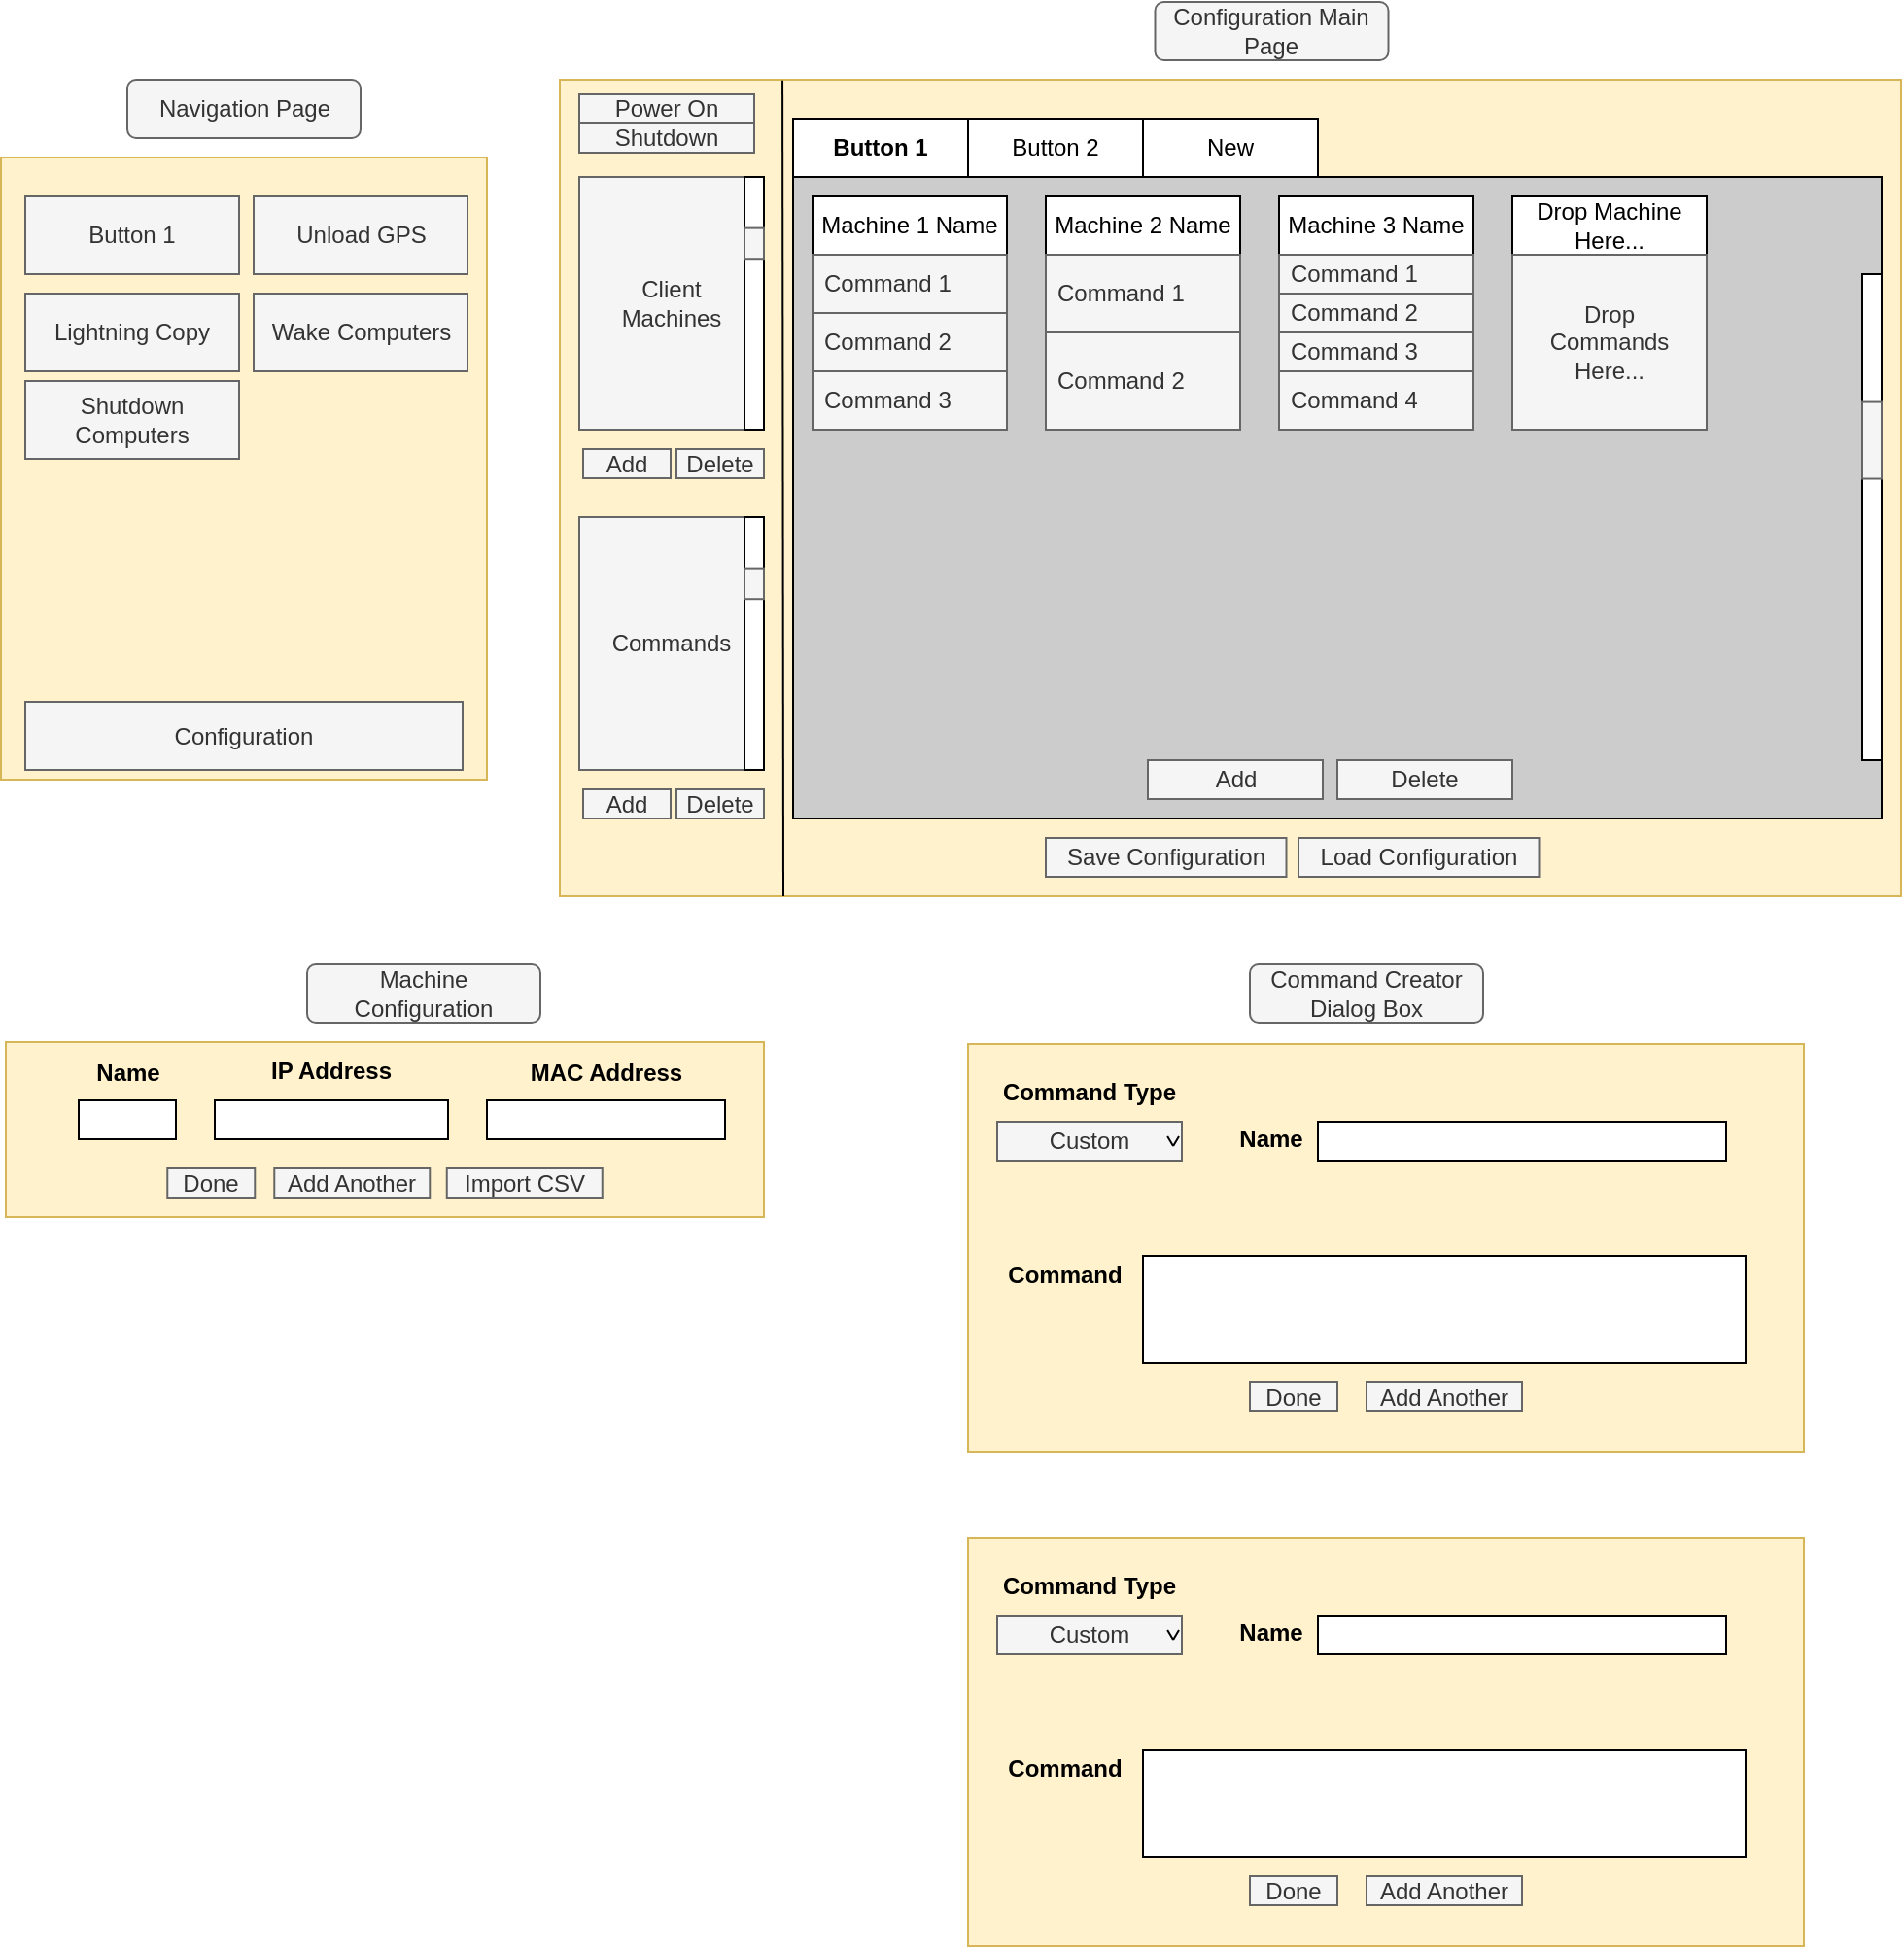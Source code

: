 <mxfile version="22.1.2" type="device" pages="3">
  <diagram name="Main" id="l4BXJL_ixx2tf4eaIrTP">
    <mxGraphModel dx="944" dy="562" grid="1" gridSize="10" guides="1" tooltips="1" connect="1" arrows="1" fold="1" page="1" pageScale="1" pageWidth="850" pageHeight="1100" math="0" shadow="0">
      <root>
        <mxCell id="0" />
        <mxCell id="1" parent="0" />
        <mxCell id="05Ht6eD-vF9q2f4KRF_v-15" value="" style="rounded=0;whiteSpace=wrap;html=1;fillColor=#fff2cc;strokeColor=#d6b656;" parent="1" vertex="1">
          <mxGeometry x="310" y="60" width="690" height="420" as="geometry" />
        </mxCell>
        <mxCell id="GJvcvkB4KFx6lNpRB0yJ-2" value="" style="group" parent="1" vertex="1" connectable="0">
          <mxGeometry x="430" y="110" width="540" height="330" as="geometry" />
        </mxCell>
        <mxCell id="CBT9GlM5qFI3nlHTZvPN-23" value="" style="rounded=0;whiteSpace=wrap;html=1;fillColor=#CCCCCC;" parent="GJvcvkB4KFx6lNpRB0yJ-2" vertex="1">
          <mxGeometry width="560" height="330" as="geometry" />
        </mxCell>
        <mxCell id="CBT9GlM5qFI3nlHTZvPN-26" value="" style="group" parent="GJvcvkB4KFx6lNpRB0yJ-2" vertex="1" connectable="0">
          <mxGeometry x="550" y="50" width="10" height="250" as="geometry" />
        </mxCell>
        <mxCell id="CBT9GlM5qFI3nlHTZvPN-24" value="" style="rounded=0;whiteSpace=wrap;html=1;" parent="CBT9GlM5qFI3nlHTZvPN-26" vertex="1">
          <mxGeometry width="10" height="250.0" as="geometry" />
        </mxCell>
        <mxCell id="CBT9GlM5qFI3nlHTZvPN-25" value="" style="rounded=0;whiteSpace=wrap;html=1;fillColor=#f5f5f5;fontColor=#333333;strokeColor=#666666;" parent="CBT9GlM5qFI3nlHTZvPN-26" vertex="1">
          <mxGeometry y="65.789" width="10" height="39.474" as="geometry" />
        </mxCell>
        <mxCell id="GJvcvkB4KFx6lNpRB0yJ-42" value="Machine 2 Name" style="swimlane;fontStyle=0;childLayout=stackLayout;horizontal=1;startSize=30;horizontalStack=0;resizeParent=1;resizeParentMax=0;resizeLast=0;collapsible=1;marginBottom=0;whiteSpace=wrap;html=1;" parent="GJvcvkB4KFx6lNpRB0yJ-2" vertex="1">
          <mxGeometry x="130" y="10" width="100" height="120" as="geometry">
            <mxRectangle x="450" y="420" width="130" height="30" as="alternateBounds" />
          </mxGeometry>
        </mxCell>
        <mxCell id="GJvcvkB4KFx6lNpRB0yJ-43" value="Command 1" style="text;strokeColor=#666666;fillColor=#f5f5f5;align=left;verticalAlign=middle;spacingLeft=4;spacingRight=4;overflow=hidden;points=[[0,0.5],[1,0.5]];portConstraint=eastwest;rotatable=0;whiteSpace=wrap;html=1;fontColor=#333333;" parent="GJvcvkB4KFx6lNpRB0yJ-42" vertex="1">
          <mxGeometry y="30" width="100" height="40" as="geometry" />
        </mxCell>
        <mxCell id="GJvcvkB4KFx6lNpRB0yJ-44" value="Command 2" style="text;strokeColor=#666666;fillColor=#f5f5f5;align=left;verticalAlign=middle;spacingLeft=4;spacingRight=4;overflow=hidden;points=[[0,0.5],[1,0.5]];portConstraint=eastwest;rotatable=0;whiteSpace=wrap;html=1;fontColor=#333333;" parent="GJvcvkB4KFx6lNpRB0yJ-42" vertex="1">
          <mxGeometry y="70" width="100" height="50" as="geometry" />
        </mxCell>
        <mxCell id="GJvcvkB4KFx6lNpRB0yJ-46" value="Machine 3 Name" style="swimlane;fontStyle=0;childLayout=stackLayout;horizontal=1;startSize=30;horizontalStack=0;resizeParent=1;resizeParentMax=0;resizeLast=0;collapsible=1;marginBottom=0;whiteSpace=wrap;html=1;" parent="GJvcvkB4KFx6lNpRB0yJ-2" vertex="1">
          <mxGeometry x="250" y="10" width="100" height="120" as="geometry">
            <mxRectangle x="450" y="420" width="130" height="30" as="alternateBounds" />
          </mxGeometry>
        </mxCell>
        <mxCell id="GJvcvkB4KFx6lNpRB0yJ-47" value="Command 1" style="text;strokeColor=#666666;fillColor=#f5f5f5;align=left;verticalAlign=middle;spacingLeft=4;spacingRight=4;overflow=hidden;points=[[0,0.5],[1,0.5]];portConstraint=eastwest;rotatable=0;whiteSpace=wrap;html=1;fontColor=#333333;" parent="GJvcvkB4KFx6lNpRB0yJ-46" vertex="1">
          <mxGeometry y="30" width="100" height="20" as="geometry" />
        </mxCell>
        <mxCell id="GJvcvkB4KFx6lNpRB0yJ-48" value="Command 2" style="text;strokeColor=#666666;fillColor=#f5f5f5;align=left;verticalAlign=middle;spacingLeft=4;spacingRight=4;overflow=hidden;points=[[0,0.5],[1,0.5]];portConstraint=eastwest;rotatable=0;whiteSpace=wrap;html=1;fontColor=#333333;" parent="GJvcvkB4KFx6lNpRB0yJ-46" vertex="1">
          <mxGeometry y="50" width="100" height="20" as="geometry" />
        </mxCell>
        <mxCell id="GJvcvkB4KFx6lNpRB0yJ-49" value="Command 3" style="text;strokeColor=#666666;fillColor=#f5f5f5;align=left;verticalAlign=middle;spacingLeft=4;spacingRight=4;overflow=hidden;points=[[0,0.5],[1,0.5]];portConstraint=eastwest;rotatable=0;whiteSpace=wrap;html=1;fontColor=#333333;" parent="GJvcvkB4KFx6lNpRB0yJ-46" vertex="1">
          <mxGeometry y="70" width="100" height="20" as="geometry" />
        </mxCell>
        <mxCell id="GJvcvkB4KFx6lNpRB0yJ-57" value="Command 4" style="text;strokeColor=#666666;fillColor=#f5f5f5;align=left;verticalAlign=middle;spacingLeft=4;spacingRight=4;overflow=hidden;points=[[0,0.5],[1,0.5]];portConstraint=eastwest;rotatable=0;whiteSpace=wrap;html=1;fontColor=#333333;" parent="GJvcvkB4KFx6lNpRB0yJ-46" vertex="1">
          <mxGeometry y="90" width="100" height="30" as="geometry" />
        </mxCell>
        <mxCell id="CBT9GlM5qFI3nlHTZvPN-30" value="Drop Machine Here..." style="swimlane;fontStyle=0;childLayout=stackLayout;horizontal=1;startSize=30;horizontalStack=0;resizeParent=1;resizeParentMax=0;resizeLast=0;collapsible=1;marginBottom=0;whiteSpace=wrap;html=1;" parent="GJvcvkB4KFx6lNpRB0yJ-2" vertex="1">
          <mxGeometry x="370" y="10" width="100" height="120" as="geometry">
            <mxRectangle x="450" y="420" width="130" height="30" as="alternateBounds" />
          </mxGeometry>
        </mxCell>
        <mxCell id="CBT9GlM5qFI3nlHTZvPN-31" value="Drop Commands Here..." style="text;strokeColor=#666666;fillColor=#f5f5f5;align=center;verticalAlign=middle;spacingLeft=4;spacingRight=4;overflow=hidden;points=[[0,0.5],[1,0.5]];portConstraint=eastwest;rotatable=0;whiteSpace=wrap;html=1;fontColor=#333333;" parent="CBT9GlM5qFI3nlHTZvPN-30" vertex="1">
          <mxGeometry y="30" width="100" height="90" as="geometry" />
        </mxCell>
        <mxCell id="05Ht6eD-vF9q2f4KRF_v-18" value="Add" style="rounded=0;whiteSpace=wrap;html=1;fillColor=#f5f5f5;fontColor=#333333;strokeColor=#666666;" parent="GJvcvkB4KFx6lNpRB0yJ-2" vertex="1">
          <mxGeometry x="182.5" y="300" width="90" height="20" as="geometry" />
        </mxCell>
        <mxCell id="05Ht6eD-vF9q2f4KRF_v-24" value="Delete" style="rounded=0;whiteSpace=wrap;html=1;fillColor=#f5f5f5;fontColor=#333333;strokeColor=#666666;" parent="GJvcvkB4KFx6lNpRB0yJ-2" vertex="1">
          <mxGeometry x="280" y="300" width="90" height="20" as="geometry" />
        </mxCell>
        <mxCell id="05Ht6eD-vF9q2f4KRF_v-9" value="" style="rounded=0;whiteSpace=wrap;html=1;fillColor=#fff2cc;strokeColor=#d6b656;" parent="1" vertex="1">
          <mxGeometry x="22.5" y="100" width="250" height="320" as="geometry" />
        </mxCell>
        <mxCell id="05Ht6eD-vF9q2f4KRF_v-2" value="Button 1" style="rounded=0;whiteSpace=wrap;html=1;fillColor=#f5f5f5;fontColor=#333333;strokeColor=#666666;" parent="1" vertex="1">
          <mxGeometry x="35" y="120" width="110" height="40" as="geometry" />
        </mxCell>
        <mxCell id="05Ht6eD-vF9q2f4KRF_v-3" value="Unload GPS" style="rounded=0;whiteSpace=wrap;html=1;fillColor=#f5f5f5;fontColor=#333333;strokeColor=#666666;" parent="1" vertex="1">
          <mxGeometry x="152.5" y="120" width="110" height="40" as="geometry" />
        </mxCell>
        <mxCell id="05Ht6eD-vF9q2f4KRF_v-4" value="Lightning Copy" style="rounded=0;whiteSpace=wrap;html=1;fillColor=#f5f5f5;fontColor=#333333;strokeColor=#666666;" parent="1" vertex="1">
          <mxGeometry x="35" y="170" width="110" height="40" as="geometry" />
        </mxCell>
        <mxCell id="05Ht6eD-vF9q2f4KRF_v-5" value="Wake Computers" style="rounded=0;whiteSpace=wrap;html=1;fillColor=#f5f5f5;fontColor=#333333;strokeColor=#666666;" parent="1" vertex="1">
          <mxGeometry x="152.5" y="170" width="110" height="40" as="geometry" />
        </mxCell>
        <mxCell id="05Ht6eD-vF9q2f4KRF_v-6" value="Shutdown Computers" style="rounded=0;whiteSpace=wrap;html=1;fillColor=#f5f5f5;fontColor=#333333;strokeColor=#666666;" parent="1" vertex="1">
          <mxGeometry x="35" y="215" width="110" height="40" as="geometry" />
        </mxCell>
        <mxCell id="05Ht6eD-vF9q2f4KRF_v-7" value="Configuration" style="rounded=0;whiteSpace=wrap;html=1;fillColor=#f5f5f5;fontColor=#333333;strokeColor=#666666;" parent="1" vertex="1">
          <mxGeometry x="35" y="380" width="225" height="35" as="geometry" />
        </mxCell>
        <mxCell id="05Ht6eD-vF9q2f4KRF_v-12" value="Navigation Page" style="rounded=1;whiteSpace=wrap;html=1;fillColor=#f5f5f5;strokeColor=#666666;fontColor=#333333;" parent="1" vertex="1">
          <mxGeometry x="87.5" y="60" width="120" height="30" as="geometry" />
        </mxCell>
        <mxCell id="05Ht6eD-vF9q2f4KRF_v-13" value="Configuration Main Page" style="rounded=1;whiteSpace=wrap;html=1;fillColor=#f5f5f5;strokeColor=#666666;fontColor=#333333;" parent="1" vertex="1">
          <mxGeometry x="616.25" y="20" width="120" height="30" as="geometry" />
        </mxCell>
        <mxCell id="05Ht6eD-vF9q2f4KRF_v-16" value="Commands" style="rounded=0;whiteSpace=wrap;html=1;fillColor=#f5f5f5;fontColor=#333333;strokeColor=#666666;" parent="1" vertex="1">
          <mxGeometry x="320" y="285" width="95" height="130" as="geometry" />
        </mxCell>
        <mxCell id="05Ht6eD-vF9q2f4KRF_v-26" value="Client&lt;br&gt;Machines" style="rounded=0;whiteSpace=wrap;html=1;fillColor=#f5f5f5;fontColor=#333333;strokeColor=#666666;" parent="1" vertex="1">
          <mxGeometry x="320" y="110" width="95" height="130" as="geometry" />
        </mxCell>
        <mxCell id="05Ht6eD-vF9q2f4KRF_v-29" value="Add" style="rounded=0;whiteSpace=wrap;html=1;fillColor=#f5f5f5;fontColor=#333333;strokeColor=#666666;" parent="1" vertex="1">
          <mxGeometry x="322" y="250" width="45" height="15" as="geometry" />
        </mxCell>
        <mxCell id="05Ht6eD-vF9q2f4KRF_v-30" value="Delete" style="rounded=0;whiteSpace=wrap;html=1;fillColor=#f5f5f5;fontColor=#333333;strokeColor=#666666;" parent="1" vertex="1">
          <mxGeometry x="370" y="250" width="45" height="15" as="geometry" />
        </mxCell>
        <mxCell id="05Ht6eD-vF9q2f4KRF_v-31" value="Add" style="rounded=0;whiteSpace=wrap;html=1;fillColor=#f5f5f5;fontColor=#333333;strokeColor=#666666;" parent="1" vertex="1">
          <mxGeometry x="322" y="425" width="45" height="15" as="geometry" />
        </mxCell>
        <mxCell id="05Ht6eD-vF9q2f4KRF_v-32" value="Delete" style="rounded=0;whiteSpace=wrap;html=1;fillColor=#f5f5f5;fontColor=#333333;strokeColor=#666666;" parent="1" vertex="1">
          <mxGeometry x="370" y="425" width="45" height="15" as="geometry" />
        </mxCell>
        <mxCell id="CBT9GlM5qFI3nlHTZvPN-8" value="" style="endArrow=none;html=1;rounded=0;entryX=0.166;entryY=0.001;entryDx=0;entryDy=0;entryPerimeter=0;" parent="1" target="05Ht6eD-vF9q2f4KRF_v-15" edge="1">
          <mxGeometry width="50" height="50" relative="1" as="geometry">
            <mxPoint x="425" y="480" as="sourcePoint" />
            <mxPoint x="490" y="200" as="targetPoint" />
          </mxGeometry>
        </mxCell>
        <mxCell id="CBT9GlM5qFI3nlHTZvPN-3" value="Machine 1 Name" style="swimlane;fontStyle=0;childLayout=stackLayout;horizontal=1;startSize=30;horizontalStack=0;resizeParent=1;resizeParentMax=0;resizeLast=0;collapsible=1;marginBottom=0;whiteSpace=wrap;html=1;" parent="1" vertex="1">
          <mxGeometry x="440" y="120" width="100" height="120" as="geometry">
            <mxRectangle x="450" y="420" width="130" height="30" as="alternateBounds" />
          </mxGeometry>
        </mxCell>
        <mxCell id="CBT9GlM5qFI3nlHTZvPN-4" value="Command 1" style="text;strokeColor=#666666;fillColor=#f5f5f5;align=left;verticalAlign=middle;spacingLeft=4;spacingRight=4;overflow=hidden;points=[[0,0.5],[1,0.5]];portConstraint=eastwest;rotatable=0;whiteSpace=wrap;html=1;fontColor=#333333;" parent="CBT9GlM5qFI3nlHTZvPN-3" vertex="1">
          <mxGeometry y="30" width="100" height="30" as="geometry" />
        </mxCell>
        <mxCell id="CBT9GlM5qFI3nlHTZvPN-5" value="Command 2" style="text;strokeColor=#666666;fillColor=#f5f5f5;align=left;verticalAlign=middle;spacingLeft=4;spacingRight=4;overflow=hidden;points=[[0,0.5],[1,0.5]];portConstraint=eastwest;rotatable=0;whiteSpace=wrap;html=1;fontColor=#333333;" parent="CBT9GlM5qFI3nlHTZvPN-3" vertex="1">
          <mxGeometry y="60" width="100" height="30" as="geometry" />
        </mxCell>
        <mxCell id="CBT9GlM5qFI3nlHTZvPN-6" value="Command 3" style="text;strokeColor=#666666;fillColor=#f5f5f5;align=left;verticalAlign=middle;spacingLeft=4;spacingRight=4;overflow=hidden;points=[[0,0.5],[1,0.5]];portConstraint=eastwest;rotatable=0;whiteSpace=wrap;html=1;fontColor=#333333;" parent="CBT9GlM5qFI3nlHTZvPN-3" vertex="1">
          <mxGeometry y="90" width="100" height="30" as="geometry" />
        </mxCell>
        <mxCell id="CBT9GlM5qFI3nlHTZvPN-36" value="" style="rounded=0;whiteSpace=wrap;html=1;fillColor=#fff2cc;strokeColor=#d6b656;" parent="1" vertex="1">
          <mxGeometry x="25" y="555" width="390" height="90" as="geometry" />
        </mxCell>
        <mxCell id="CBT9GlM5qFI3nlHTZvPN-38" value="Machine Configuration" style="rounded=1;whiteSpace=wrap;html=1;fillColor=#f5f5f5;strokeColor=#666666;fontColor=#333333;" parent="1" vertex="1">
          <mxGeometry x="180" y="515" width="120" height="30" as="geometry" />
        </mxCell>
        <mxCell id="CBT9GlM5qFI3nlHTZvPN-39" value="" style="rounded=0;whiteSpace=wrap;html=1;" parent="1" vertex="1">
          <mxGeometry x="62.5" y="585" width="50" height="20" as="geometry" />
        </mxCell>
        <mxCell id="CBT9GlM5qFI3nlHTZvPN-40" value="" style="rounded=0;whiteSpace=wrap;html=1;" parent="1" vertex="1">
          <mxGeometry x="132.5" y="585" width="120" height="20" as="geometry" />
        </mxCell>
        <mxCell id="CBT9GlM5qFI3nlHTZvPN-41" value="" style="rounded=0;whiteSpace=wrap;html=1;" parent="1" vertex="1">
          <mxGeometry x="272.5" y="585" width="122.5" height="20" as="geometry" />
        </mxCell>
        <mxCell id="CBT9GlM5qFI3nlHTZvPN-49" value="IP Address" style="text;html=1;strokeColor=none;fillColor=none;align=center;verticalAlign=middle;whiteSpace=wrap;rounded=0;fontStyle=1" parent="1" vertex="1">
          <mxGeometry x="151.25" y="555" width="82.5" height="30" as="geometry" />
        </mxCell>
        <mxCell id="CBT9GlM5qFI3nlHTZvPN-50" value="MAC Address" style="text;html=1;strokeColor=none;fillColor=none;align=center;verticalAlign=middle;whiteSpace=wrap;rounded=0;fontStyle=1" parent="1" vertex="1">
          <mxGeometry x="288.75" y="556" width="90" height="30" as="geometry" />
        </mxCell>
        <mxCell id="CBT9GlM5qFI3nlHTZvPN-52" value="Name" style="text;html=1;strokeColor=none;fillColor=none;align=center;verticalAlign=middle;whiteSpace=wrap;rounded=0;fontStyle=1" parent="1" vertex="1">
          <mxGeometry x="57.5" y="556" width="60" height="30" as="geometry" />
        </mxCell>
        <mxCell id="GJvcvkB4KFx6lNpRB0yJ-29" value="Command Creator Dialog Box" style="rounded=1;whiteSpace=wrap;html=1;fillColor=#f5f5f5;strokeColor=#666666;fontColor=#333333;" parent="1" vertex="1">
          <mxGeometry x="665" y="515" width="120" height="30" as="geometry" />
        </mxCell>
        <mxCell id="GJvcvkB4KFx6lNpRB0yJ-30" value="" style="rounded=0;whiteSpace=wrap;html=1;fillColor=#fff2cc;strokeColor=#d6b656;" parent="1" vertex="1">
          <mxGeometry x="520" y="556" width="430" height="210" as="geometry" />
        </mxCell>
        <mxCell id="GJvcvkB4KFx6lNpRB0yJ-38" value="Name" style="text;html=1;strokeColor=none;fillColor=none;align=center;verticalAlign=middle;whiteSpace=wrap;rounded=0;fontStyle=1" parent="1" vertex="1">
          <mxGeometry x="646.25" y="590" width="60" height="30" as="geometry" />
        </mxCell>
        <mxCell id="GJvcvkB4KFx6lNpRB0yJ-39" value="" style="rounded=0;whiteSpace=wrap;html=1;" parent="1" vertex="1">
          <mxGeometry x="700" y="596" width="210" height="20" as="geometry" />
        </mxCell>
        <mxCell id="GJvcvkB4KFx6lNpRB0yJ-40" value="Done" style="rounded=0;whiteSpace=wrap;html=1;fillColor=#f5f5f5;fontColor=#333333;strokeColor=#666666;" parent="1" vertex="1">
          <mxGeometry x="108.13" y="620" width="45" height="15" as="geometry" />
        </mxCell>
        <mxCell id="GJvcvkB4KFx6lNpRB0yJ-41" value="Add Another" style="rounded=0;whiteSpace=wrap;html=1;fillColor=#f5f5f5;fontColor=#333333;strokeColor=#666666;" parent="1" vertex="1">
          <mxGeometry x="163.13" y="620" width="80" height="15" as="geometry" />
        </mxCell>
        <mxCell id="GJvcvkB4KFx6lNpRB0yJ-51" value="Command" style="text;html=1;strokeColor=none;fillColor=none;align=center;verticalAlign=middle;whiteSpace=wrap;rounded=0;fontStyle=1" parent="1" vertex="1">
          <mxGeometry x="540" y="660" width="60" height="30" as="geometry" />
        </mxCell>
        <mxCell id="GJvcvkB4KFx6lNpRB0yJ-52" value="" style="rounded=0;whiteSpace=wrap;html=1;" parent="1" vertex="1">
          <mxGeometry x="610" y="665" width="310" height="55" as="geometry" />
        </mxCell>
        <mxCell id="GJvcvkB4KFx6lNpRB0yJ-55" value="Done" style="rounded=0;whiteSpace=wrap;html=1;fillColor=#f5f5f5;fontColor=#333333;strokeColor=#666666;" parent="1" vertex="1">
          <mxGeometry x="665" y="730" width="45" height="15" as="geometry" />
        </mxCell>
        <mxCell id="GJvcvkB4KFx6lNpRB0yJ-56" value="Add Another" style="rounded=0;whiteSpace=wrap;html=1;fillColor=#f5f5f5;fontColor=#333333;strokeColor=#666666;" parent="1" vertex="1">
          <mxGeometry x="725" y="730" width="80" height="15" as="geometry" />
        </mxCell>
        <mxCell id="GJvcvkB4KFx6lNpRB0yJ-59" value="Button 1" style="rounded=0;whiteSpace=wrap;html=1;fontStyle=1" parent="1" vertex="1">
          <mxGeometry x="430" y="80" width="90" height="30" as="geometry" />
        </mxCell>
        <mxCell id="GJvcvkB4KFx6lNpRB0yJ-60" value="Button 2" style="rounded=0;whiteSpace=wrap;html=1;" parent="1" vertex="1">
          <mxGeometry x="520" y="80" width="90" height="30" as="geometry" />
        </mxCell>
        <mxCell id="GJvcvkB4KFx6lNpRB0yJ-62" value="New" style="rounded=0;whiteSpace=wrap;html=1;" parent="1" vertex="1">
          <mxGeometry x="610" y="80" width="90" height="30" as="geometry" />
        </mxCell>
        <mxCell id="GJvcvkB4KFx6lNpRB0yJ-72" value="Save Configuration" style="rounded=0;whiteSpace=wrap;html=1;fillColor=#f5f5f5;fontColor=#333333;strokeColor=#666666;" parent="1" vertex="1">
          <mxGeometry x="560" y="450" width="123.75" height="20" as="geometry" />
        </mxCell>
        <mxCell id="GJvcvkB4KFx6lNpRB0yJ-73" value="Load Configuration" style="rounded=0;whiteSpace=wrap;html=1;fillColor=#f5f5f5;fontColor=#333333;strokeColor=#666666;" parent="1" vertex="1">
          <mxGeometry x="690" y="450" width="123.75" height="20" as="geometry" />
        </mxCell>
        <mxCell id="GJvcvkB4KFx6lNpRB0yJ-79" value="" style="group" parent="1" vertex="1" connectable="0">
          <mxGeometry x="405" y="110" width="10" height="130" as="geometry" />
        </mxCell>
        <mxCell id="GJvcvkB4KFx6lNpRB0yJ-80" value="" style="rounded=0;whiteSpace=wrap;html=1;" parent="GJvcvkB4KFx6lNpRB0yJ-79" vertex="1">
          <mxGeometry width="10" height="130" as="geometry" />
        </mxCell>
        <mxCell id="GJvcvkB4KFx6lNpRB0yJ-81" value="" style="rounded=0;whiteSpace=wrap;html=1;fillColor=#f5f5f5;fontColor=#333333;strokeColor=#666666;" parent="GJvcvkB4KFx6lNpRB0yJ-79" vertex="1">
          <mxGeometry y="26.316" width="10" height="15.789" as="geometry" />
        </mxCell>
        <mxCell id="GJvcvkB4KFx6lNpRB0yJ-83" value="" style="group" parent="1" vertex="1" connectable="0">
          <mxGeometry x="405" y="285" width="10" height="130" as="geometry" />
        </mxCell>
        <mxCell id="GJvcvkB4KFx6lNpRB0yJ-84" value="" style="rounded=0;whiteSpace=wrap;html=1;" parent="GJvcvkB4KFx6lNpRB0yJ-83" vertex="1">
          <mxGeometry width="10" height="130" as="geometry" />
        </mxCell>
        <mxCell id="GJvcvkB4KFx6lNpRB0yJ-85" value="" style="rounded=0;whiteSpace=wrap;html=1;fillColor=#f5f5f5;fontColor=#333333;strokeColor=#666666;" parent="GJvcvkB4KFx6lNpRB0yJ-83" vertex="1">
          <mxGeometry y="26.316" width="10" height="15.789" as="geometry" />
        </mxCell>
        <mxCell id="C53NLLMgxVNIjxsP35aE-20" value="" style="group" parent="1" vertex="1" connectable="0">
          <mxGeometry x="535" y="596" width="95" height="20" as="geometry" />
        </mxCell>
        <mxCell id="C53NLLMgxVNIjxsP35aE-9" value="Custom" style="rounded=0;whiteSpace=wrap;html=1;fillColor=#f5f5f5;fontColor=#333333;strokeColor=#666666;" parent="C53NLLMgxVNIjxsP35aE-20" vertex="1">
          <mxGeometry width="95" height="20" as="geometry" />
        </mxCell>
        <mxCell id="C53NLLMgxVNIjxsP35aE-19" value="" style="group" parent="C53NLLMgxVNIjxsP35aE-20" vertex="1" connectable="0">
          <mxGeometry x="87.578" y="7.5" width="5.938" height="5" as="geometry" />
        </mxCell>
        <mxCell id="C53NLLMgxVNIjxsP35aE-17" value="" style="endArrow=none;html=1;rounded=0;" parent="C53NLLMgxVNIjxsP35aE-19" edge="1">
          <mxGeometry width="50" height="50" relative="1" as="geometry">
            <mxPoint x="2.969" y="5" as="sourcePoint" />
            <mxPoint x="5.938" as="targetPoint" />
          </mxGeometry>
        </mxCell>
        <mxCell id="C53NLLMgxVNIjxsP35aE-18" value="" style="endArrow=none;html=1;rounded=0;" parent="C53NLLMgxVNIjxsP35aE-19" edge="1">
          <mxGeometry width="50" height="50" relative="1" as="geometry">
            <mxPoint as="sourcePoint" />
            <mxPoint x="2.969" y="5" as="targetPoint" />
          </mxGeometry>
        </mxCell>
        <mxCell id="C53NLLMgxVNIjxsP35aE-21" value="Command Type" style="text;html=1;strokeColor=none;fillColor=none;align=center;verticalAlign=middle;whiteSpace=wrap;rounded=0;fontStyle=1" parent="1" vertex="1">
          <mxGeometry x="530" y="566" width="105" height="30" as="geometry" />
        </mxCell>
        <mxCell id="lDQkFtO21hNXQIQ1Pr82-1" value="" style="rounded=0;whiteSpace=wrap;html=1;fillColor=#fff2cc;strokeColor=#d6b656;" vertex="1" parent="1">
          <mxGeometry x="520" y="810" width="430" height="210" as="geometry" />
        </mxCell>
        <mxCell id="lDQkFtO21hNXQIQ1Pr82-2" value="Name" style="text;html=1;strokeColor=none;fillColor=none;align=center;verticalAlign=middle;whiteSpace=wrap;rounded=0;fontStyle=1" vertex="1" parent="1">
          <mxGeometry x="646.25" y="844" width="60" height="30" as="geometry" />
        </mxCell>
        <mxCell id="lDQkFtO21hNXQIQ1Pr82-3" value="" style="rounded=0;whiteSpace=wrap;html=1;" vertex="1" parent="1">
          <mxGeometry x="700" y="850" width="210" height="20" as="geometry" />
        </mxCell>
        <mxCell id="lDQkFtO21hNXQIQ1Pr82-4" value="Command" style="text;html=1;strokeColor=none;fillColor=none;align=center;verticalAlign=middle;whiteSpace=wrap;rounded=0;fontStyle=1" vertex="1" parent="1">
          <mxGeometry x="540" y="914" width="60" height="30" as="geometry" />
        </mxCell>
        <mxCell id="lDQkFtO21hNXQIQ1Pr82-5" value="" style="rounded=0;whiteSpace=wrap;html=1;" vertex="1" parent="1">
          <mxGeometry x="610" y="919" width="310" height="55" as="geometry" />
        </mxCell>
        <mxCell id="lDQkFtO21hNXQIQ1Pr82-6" value="Done" style="rounded=0;whiteSpace=wrap;html=1;fillColor=#f5f5f5;fontColor=#333333;strokeColor=#666666;" vertex="1" parent="1">
          <mxGeometry x="665" y="984" width="45" height="15" as="geometry" />
        </mxCell>
        <mxCell id="lDQkFtO21hNXQIQ1Pr82-7" value="Add Another" style="rounded=0;whiteSpace=wrap;html=1;fillColor=#f5f5f5;fontColor=#333333;strokeColor=#666666;" vertex="1" parent="1">
          <mxGeometry x="725" y="984" width="80" height="15" as="geometry" />
        </mxCell>
        <mxCell id="lDQkFtO21hNXQIQ1Pr82-8" value="" style="group" vertex="1" connectable="0" parent="1">
          <mxGeometry x="535" y="850" width="95" height="20" as="geometry" />
        </mxCell>
        <mxCell id="lDQkFtO21hNXQIQ1Pr82-9" value="Custom" style="rounded=0;whiteSpace=wrap;html=1;fillColor=#f5f5f5;fontColor=#333333;strokeColor=#666666;" vertex="1" parent="lDQkFtO21hNXQIQ1Pr82-8">
          <mxGeometry width="95" height="20" as="geometry" />
        </mxCell>
        <mxCell id="lDQkFtO21hNXQIQ1Pr82-10" value="" style="group" vertex="1" connectable="0" parent="lDQkFtO21hNXQIQ1Pr82-8">
          <mxGeometry x="87.578" y="7.5" width="5.938" height="5" as="geometry" />
        </mxCell>
        <mxCell id="lDQkFtO21hNXQIQ1Pr82-11" value="" style="endArrow=none;html=1;rounded=0;" edge="1" parent="lDQkFtO21hNXQIQ1Pr82-10">
          <mxGeometry width="50" height="50" relative="1" as="geometry">
            <mxPoint x="2.969" y="5" as="sourcePoint" />
            <mxPoint x="5.938" as="targetPoint" />
          </mxGeometry>
        </mxCell>
        <mxCell id="lDQkFtO21hNXQIQ1Pr82-12" value="" style="endArrow=none;html=1;rounded=0;" edge="1" parent="lDQkFtO21hNXQIQ1Pr82-10">
          <mxGeometry width="50" height="50" relative="1" as="geometry">
            <mxPoint as="sourcePoint" />
            <mxPoint x="2.969" y="5" as="targetPoint" />
          </mxGeometry>
        </mxCell>
        <mxCell id="lDQkFtO21hNXQIQ1Pr82-13" value="Command Type" style="text;html=1;strokeColor=none;fillColor=none;align=center;verticalAlign=middle;whiteSpace=wrap;rounded=0;fontStyle=1" vertex="1" parent="1">
          <mxGeometry x="530" y="820" width="105" height="30" as="geometry" />
        </mxCell>
        <mxCell id="lDQkFtO21hNXQIQ1Pr82-14" value="Power On" style="rounded=0;whiteSpace=wrap;html=1;fillColor=#f5f5f5;fontColor=#333333;strokeColor=#666666;" vertex="1" parent="1">
          <mxGeometry x="320" y="67.5" width="90" height="15" as="geometry" />
        </mxCell>
        <mxCell id="lDQkFtO21hNXQIQ1Pr82-15" value="Shutdown" style="rounded=0;whiteSpace=wrap;html=1;fillColor=#f5f5f5;fontColor=#333333;strokeColor=#666666;" vertex="1" parent="1">
          <mxGeometry x="320" y="82.5" width="90" height="15" as="geometry" />
        </mxCell>
        <mxCell id="yzWNodyvpuYvaIF25aDP-2" value="Import CSV" style="rounded=0;whiteSpace=wrap;html=1;fillColor=#f5f5f5;fontColor=#333333;strokeColor=#666666;" vertex="1" parent="1">
          <mxGeometry x="251.88" y="620" width="80" height="15" as="geometry" />
        </mxCell>
      </root>
    </mxGraphModel>
  </diagram>
  <diagram id="Krq4V3g8Ec12i8MtcZDB" name="Glass Panel Branch">
    <mxGraphModel dx="1180" dy="703" grid="1" gridSize="10" guides="1" tooltips="1" connect="1" arrows="1" fold="1" page="1" pageScale="1" pageWidth="850" pageHeight="1100" math="0" shadow="0">
      <root>
        <mxCell id="0" />
        <mxCell id="1" parent="0" />
        <mxCell id="ivaxznkumcweyR9pkSiQ-1" value="" style="rounded=0;whiteSpace=wrap;html=1;fillColor=#fff2cc;strokeColor=#d6b656;" vertex="1" parent="1">
          <mxGeometry x="310" y="60" width="690" height="420" as="geometry" />
        </mxCell>
        <mxCell id="ivaxznkumcweyR9pkSiQ-2" value="" style="group" vertex="1" connectable="0" parent="1">
          <mxGeometry x="430" y="110" width="540" height="330" as="geometry" />
        </mxCell>
        <mxCell id="ivaxznkumcweyR9pkSiQ-3" value="" style="rounded=0;whiteSpace=wrap;html=1;fillColor=#CCCCCC;" vertex="1" parent="ivaxznkumcweyR9pkSiQ-2">
          <mxGeometry width="560" height="330" as="geometry" />
        </mxCell>
        <mxCell id="ivaxznkumcweyR9pkSiQ-4" value="" style="group" vertex="1" connectable="0" parent="ivaxznkumcweyR9pkSiQ-2">
          <mxGeometry x="550" y="50" width="10" height="250" as="geometry" />
        </mxCell>
        <mxCell id="ivaxznkumcweyR9pkSiQ-5" value="" style="rounded=0;whiteSpace=wrap;html=1;" vertex="1" parent="ivaxznkumcweyR9pkSiQ-4">
          <mxGeometry width="10" height="250.0" as="geometry" />
        </mxCell>
        <mxCell id="ivaxznkumcweyR9pkSiQ-6" value="" style="rounded=0;whiteSpace=wrap;html=1;fillColor=#f5f5f5;fontColor=#333333;strokeColor=#666666;" vertex="1" parent="ivaxznkumcweyR9pkSiQ-4">
          <mxGeometry y="65.789" width="10" height="39.474" as="geometry" />
        </mxCell>
        <mxCell id="ivaxznkumcweyR9pkSiQ-7" value="Machine 2 Name" style="swimlane;fontStyle=0;childLayout=stackLayout;horizontal=1;startSize=30;horizontalStack=0;resizeParent=1;resizeParentMax=0;resizeLast=0;collapsible=1;marginBottom=0;whiteSpace=wrap;html=1;" vertex="1" parent="ivaxznkumcweyR9pkSiQ-2">
          <mxGeometry x="130" y="10" width="100" height="120" as="geometry">
            <mxRectangle x="450" y="420" width="130" height="30" as="alternateBounds" />
          </mxGeometry>
        </mxCell>
        <mxCell id="ivaxznkumcweyR9pkSiQ-8" value="Command 1" style="text;strokeColor=#666666;fillColor=#f5f5f5;align=left;verticalAlign=middle;spacingLeft=4;spacingRight=4;overflow=hidden;points=[[0,0.5],[1,0.5]];portConstraint=eastwest;rotatable=0;whiteSpace=wrap;html=1;fontColor=#333333;" vertex="1" parent="ivaxznkumcweyR9pkSiQ-7">
          <mxGeometry y="30" width="100" height="40" as="geometry" />
        </mxCell>
        <mxCell id="ivaxznkumcweyR9pkSiQ-9" value="Command 2" style="text;strokeColor=#666666;fillColor=#f5f5f5;align=left;verticalAlign=middle;spacingLeft=4;spacingRight=4;overflow=hidden;points=[[0,0.5],[1,0.5]];portConstraint=eastwest;rotatable=0;whiteSpace=wrap;html=1;fontColor=#333333;" vertex="1" parent="ivaxznkumcweyR9pkSiQ-7">
          <mxGeometry y="70" width="100" height="50" as="geometry" />
        </mxCell>
        <mxCell id="ivaxznkumcweyR9pkSiQ-10" value="Machine 3 Name" style="swimlane;fontStyle=0;childLayout=stackLayout;horizontal=1;startSize=30;horizontalStack=0;resizeParent=1;resizeParentMax=0;resizeLast=0;collapsible=1;marginBottom=0;whiteSpace=wrap;html=1;" vertex="1" parent="ivaxznkumcweyR9pkSiQ-2">
          <mxGeometry x="250" y="10" width="100" height="120" as="geometry">
            <mxRectangle x="450" y="420" width="130" height="30" as="alternateBounds" />
          </mxGeometry>
        </mxCell>
        <mxCell id="ivaxznkumcweyR9pkSiQ-11" value="Command 1" style="text;strokeColor=#666666;fillColor=#f5f5f5;align=left;verticalAlign=middle;spacingLeft=4;spacingRight=4;overflow=hidden;points=[[0,0.5],[1,0.5]];portConstraint=eastwest;rotatable=0;whiteSpace=wrap;html=1;fontColor=#333333;" vertex="1" parent="ivaxznkumcweyR9pkSiQ-10">
          <mxGeometry y="30" width="100" height="20" as="geometry" />
        </mxCell>
        <mxCell id="ivaxznkumcweyR9pkSiQ-12" value="Command 2" style="text;strokeColor=#666666;fillColor=#f5f5f5;align=left;verticalAlign=middle;spacingLeft=4;spacingRight=4;overflow=hidden;points=[[0,0.5],[1,0.5]];portConstraint=eastwest;rotatable=0;whiteSpace=wrap;html=1;fontColor=#333333;" vertex="1" parent="ivaxznkumcweyR9pkSiQ-10">
          <mxGeometry y="50" width="100" height="20" as="geometry" />
        </mxCell>
        <mxCell id="ivaxznkumcweyR9pkSiQ-13" value="Command 3" style="text;strokeColor=#666666;fillColor=#f5f5f5;align=left;verticalAlign=middle;spacingLeft=4;spacingRight=4;overflow=hidden;points=[[0,0.5],[1,0.5]];portConstraint=eastwest;rotatable=0;whiteSpace=wrap;html=1;fontColor=#333333;" vertex="1" parent="ivaxznkumcweyR9pkSiQ-10">
          <mxGeometry y="70" width="100" height="20" as="geometry" />
        </mxCell>
        <mxCell id="ivaxznkumcweyR9pkSiQ-14" value="Command 4" style="text;strokeColor=#666666;fillColor=#f5f5f5;align=left;verticalAlign=middle;spacingLeft=4;spacingRight=4;overflow=hidden;points=[[0,0.5],[1,0.5]];portConstraint=eastwest;rotatable=0;whiteSpace=wrap;html=1;fontColor=#333333;" vertex="1" parent="ivaxznkumcweyR9pkSiQ-10">
          <mxGeometry y="90" width="100" height="30" as="geometry" />
        </mxCell>
        <mxCell id="ivaxznkumcweyR9pkSiQ-15" value="Drop Machine Here..." style="swimlane;fontStyle=0;childLayout=stackLayout;horizontal=1;startSize=30;horizontalStack=0;resizeParent=1;resizeParentMax=0;resizeLast=0;collapsible=1;marginBottom=0;whiteSpace=wrap;html=1;" vertex="1" parent="ivaxznkumcweyR9pkSiQ-2">
          <mxGeometry x="370" y="10" width="100" height="120" as="geometry">
            <mxRectangle x="450" y="420" width="130" height="30" as="alternateBounds" />
          </mxGeometry>
        </mxCell>
        <mxCell id="ivaxznkumcweyR9pkSiQ-16" value="Drop Commands Here..." style="text;strokeColor=#666666;fillColor=#f5f5f5;align=center;verticalAlign=middle;spacingLeft=4;spacingRight=4;overflow=hidden;points=[[0,0.5],[1,0.5]];portConstraint=eastwest;rotatable=0;whiteSpace=wrap;html=1;fontColor=#333333;" vertex="1" parent="ivaxznkumcweyR9pkSiQ-15">
          <mxGeometry y="30" width="100" height="90" as="geometry" />
        </mxCell>
        <mxCell id="ivaxznkumcweyR9pkSiQ-17" value="Add" style="rounded=0;whiteSpace=wrap;html=1;fillColor=#f5f5f5;fontColor=#333333;strokeColor=#666666;" vertex="1" parent="ivaxznkumcweyR9pkSiQ-2">
          <mxGeometry x="182.5" y="300" width="90" height="20" as="geometry" />
        </mxCell>
        <mxCell id="ivaxznkumcweyR9pkSiQ-18" value="Delete" style="rounded=0;whiteSpace=wrap;html=1;fillColor=#f5f5f5;fontColor=#333333;strokeColor=#666666;" vertex="1" parent="ivaxznkumcweyR9pkSiQ-2">
          <mxGeometry x="280" y="300" width="90" height="20" as="geometry" />
        </mxCell>
        <mxCell id="ivaxznkumcweyR9pkSiQ-19" value="" style="rounded=0;whiteSpace=wrap;html=1;fillColor=#fff2cc;strokeColor=#d6b656;" vertex="1" parent="1">
          <mxGeometry x="22.5" y="100" width="250" height="320" as="geometry" />
        </mxCell>
        <mxCell id="ivaxznkumcweyR9pkSiQ-20" value="Load GPS" style="rounded=0;whiteSpace=wrap;html=1;fillColor=#f5f5f5;fontColor=#333333;strokeColor=#666666;" vertex="1" parent="1">
          <mxGeometry x="35" y="120" width="110" height="40" as="geometry" />
        </mxCell>
        <mxCell id="ivaxznkumcweyR9pkSiQ-21" value="Unload GPS" style="rounded=0;whiteSpace=wrap;html=1;fillColor=#f5f5f5;fontColor=#333333;strokeColor=#666666;" vertex="1" parent="1">
          <mxGeometry x="152.5" y="120" width="110" height="40" as="geometry" />
        </mxCell>
        <mxCell id="ivaxznkumcweyR9pkSiQ-22" value="Lightning Copy" style="rounded=0;whiteSpace=wrap;html=1;fillColor=#f5f5f5;fontColor=#333333;strokeColor=#666666;" vertex="1" parent="1">
          <mxGeometry x="35" y="170" width="110" height="40" as="geometry" />
        </mxCell>
        <mxCell id="ivaxznkumcweyR9pkSiQ-23" value="Wake Computers" style="rounded=0;whiteSpace=wrap;html=1;fillColor=#f5f5f5;fontColor=#333333;strokeColor=#666666;" vertex="1" parent="1">
          <mxGeometry x="152.5" y="170" width="110" height="40" as="geometry" />
        </mxCell>
        <mxCell id="ivaxznkumcweyR9pkSiQ-24" value="Shutdown Computers" style="rounded=0;whiteSpace=wrap;html=1;fillColor=#f5f5f5;fontColor=#333333;strokeColor=#666666;" vertex="1" parent="1">
          <mxGeometry x="35" y="215" width="110" height="40" as="geometry" />
        </mxCell>
        <mxCell id="ivaxznkumcweyR9pkSiQ-25" value="Configuration" style="rounded=0;whiteSpace=wrap;html=1;fillColor=#f5f5f5;fontColor=#333333;strokeColor=#666666;" vertex="1" parent="1">
          <mxGeometry x="35" y="380" width="225" height="35" as="geometry" />
        </mxCell>
        <mxCell id="ivaxznkumcweyR9pkSiQ-26" value="Navigation Page" style="rounded=1;whiteSpace=wrap;html=1;fillColor=#f5f5f5;strokeColor=#666666;fontColor=#333333;" vertex="1" parent="1">
          <mxGeometry x="87.5" y="60" width="120" height="30" as="geometry" />
        </mxCell>
        <mxCell id="ivaxznkumcweyR9pkSiQ-27" value="Configuration Main Page" style="rounded=1;whiteSpace=wrap;html=1;fillColor=#f5f5f5;strokeColor=#666666;fontColor=#333333;" vertex="1" parent="1">
          <mxGeometry x="616.25" y="20" width="120" height="30" as="geometry" />
        </mxCell>
        <mxCell id="ivaxznkumcweyR9pkSiQ-28" value="Commands" style="rounded=0;whiteSpace=wrap;html=1;fillColor=#f5f5f5;fontColor=#333333;strokeColor=#666666;" vertex="1" parent="1">
          <mxGeometry x="320" y="285" width="95" height="130" as="geometry" />
        </mxCell>
        <mxCell id="ivaxznkumcweyR9pkSiQ-29" value="Client&lt;br&gt;Machines" style="rounded=0;whiteSpace=wrap;html=1;fillColor=#f5f5f5;fontColor=#333333;strokeColor=#666666;" vertex="1" parent="1">
          <mxGeometry x="320" y="110" width="95" height="130" as="geometry" />
        </mxCell>
        <mxCell id="ivaxznkumcweyR9pkSiQ-30" value="Add" style="rounded=0;whiteSpace=wrap;html=1;fillColor=#f5f5f5;fontColor=#333333;strokeColor=#666666;" vertex="1" parent="1">
          <mxGeometry x="322" y="250" width="45" height="15" as="geometry" />
        </mxCell>
        <mxCell id="ivaxznkumcweyR9pkSiQ-31" value="Delete" style="rounded=0;whiteSpace=wrap;html=1;fillColor=#f5f5f5;fontColor=#333333;strokeColor=#666666;" vertex="1" parent="1">
          <mxGeometry x="370" y="250" width="45" height="15" as="geometry" />
        </mxCell>
        <mxCell id="ivaxznkumcweyR9pkSiQ-32" value="Add" style="rounded=0;whiteSpace=wrap;html=1;fillColor=#f5f5f5;fontColor=#333333;strokeColor=#666666;" vertex="1" parent="1">
          <mxGeometry x="322" y="425" width="45" height="15" as="geometry" />
        </mxCell>
        <mxCell id="ivaxznkumcweyR9pkSiQ-33" value="Delete" style="rounded=0;whiteSpace=wrap;html=1;fillColor=#f5f5f5;fontColor=#333333;strokeColor=#666666;" vertex="1" parent="1">
          <mxGeometry x="370" y="425" width="45" height="15" as="geometry" />
        </mxCell>
        <mxCell id="ivaxznkumcweyR9pkSiQ-34" value="" style="endArrow=none;html=1;rounded=0;entryX=0.166;entryY=0.001;entryDx=0;entryDy=0;entryPerimeter=0;" edge="1" parent="1" target="ivaxznkumcweyR9pkSiQ-1">
          <mxGeometry width="50" height="50" relative="1" as="geometry">
            <mxPoint x="425" y="480" as="sourcePoint" />
            <mxPoint x="490" y="200" as="targetPoint" />
          </mxGeometry>
        </mxCell>
        <mxCell id="ivaxznkumcweyR9pkSiQ-35" value="Machine 1 Name" style="swimlane;fontStyle=0;childLayout=stackLayout;horizontal=1;startSize=30;horizontalStack=0;resizeParent=1;resizeParentMax=0;resizeLast=0;collapsible=1;marginBottom=0;whiteSpace=wrap;html=1;" vertex="1" parent="1">
          <mxGeometry x="440" y="120" width="100" height="120" as="geometry">
            <mxRectangle x="450" y="420" width="130" height="30" as="alternateBounds" />
          </mxGeometry>
        </mxCell>
        <mxCell id="ivaxznkumcweyR9pkSiQ-36" value="Command 1" style="text;strokeColor=#666666;fillColor=#f5f5f5;align=left;verticalAlign=middle;spacingLeft=4;spacingRight=4;overflow=hidden;points=[[0,0.5],[1,0.5]];portConstraint=eastwest;rotatable=0;whiteSpace=wrap;html=1;fontColor=#333333;" vertex="1" parent="ivaxznkumcweyR9pkSiQ-35">
          <mxGeometry y="30" width="100" height="30" as="geometry" />
        </mxCell>
        <mxCell id="ivaxznkumcweyR9pkSiQ-37" value="Command 2" style="text;strokeColor=#666666;fillColor=#f5f5f5;align=left;verticalAlign=middle;spacingLeft=4;spacingRight=4;overflow=hidden;points=[[0,0.5],[1,0.5]];portConstraint=eastwest;rotatable=0;whiteSpace=wrap;html=1;fontColor=#333333;" vertex="1" parent="ivaxznkumcweyR9pkSiQ-35">
          <mxGeometry y="60" width="100" height="30" as="geometry" />
        </mxCell>
        <mxCell id="ivaxznkumcweyR9pkSiQ-38" value="Command 3" style="text;strokeColor=#666666;fillColor=#f5f5f5;align=left;verticalAlign=middle;spacingLeft=4;spacingRight=4;overflow=hidden;points=[[0,0.5],[1,0.5]];portConstraint=eastwest;rotatable=0;whiteSpace=wrap;html=1;fontColor=#333333;" vertex="1" parent="ivaxznkumcweyR9pkSiQ-35">
          <mxGeometry y="90" width="100" height="30" as="geometry" />
        </mxCell>
        <mxCell id="ivaxznkumcweyR9pkSiQ-39" value="" style="rounded=0;whiteSpace=wrap;html=1;fillColor=#fff2cc;strokeColor=#d6b656;" vertex="1" parent="1">
          <mxGeometry x="25" y="555" width="390" height="90" as="geometry" />
        </mxCell>
        <mxCell id="ivaxznkumcweyR9pkSiQ-40" value="Machine Configuration" style="rounded=1;whiteSpace=wrap;html=1;fillColor=#f5f5f5;strokeColor=#666666;fontColor=#333333;" vertex="1" parent="1">
          <mxGeometry x="180" y="515" width="120" height="30" as="geometry" />
        </mxCell>
        <mxCell id="ivaxznkumcweyR9pkSiQ-41" value="" style="rounded=0;whiteSpace=wrap;html=1;" vertex="1" parent="1">
          <mxGeometry x="62.5" y="585" width="50" height="20" as="geometry" />
        </mxCell>
        <mxCell id="ivaxznkumcweyR9pkSiQ-42" value="" style="rounded=0;whiteSpace=wrap;html=1;" vertex="1" parent="1">
          <mxGeometry x="132.5" y="585" width="120" height="20" as="geometry" />
        </mxCell>
        <mxCell id="ivaxznkumcweyR9pkSiQ-43" value="" style="rounded=0;whiteSpace=wrap;html=1;" vertex="1" parent="1">
          <mxGeometry x="272.5" y="585" width="122.5" height="20" as="geometry" />
        </mxCell>
        <mxCell id="ivaxznkumcweyR9pkSiQ-44" value="IP Address" style="text;html=1;strokeColor=none;fillColor=none;align=center;verticalAlign=middle;whiteSpace=wrap;rounded=0;fontStyle=1" vertex="1" parent="1">
          <mxGeometry x="151.25" y="555" width="82.5" height="30" as="geometry" />
        </mxCell>
        <mxCell id="ivaxznkumcweyR9pkSiQ-45" value="MAC Address" style="text;html=1;strokeColor=none;fillColor=none;align=center;verticalAlign=middle;whiteSpace=wrap;rounded=0;fontStyle=1" vertex="1" parent="1">
          <mxGeometry x="288.75" y="556" width="90" height="30" as="geometry" />
        </mxCell>
        <mxCell id="ivaxznkumcweyR9pkSiQ-46" value="Name" style="text;html=1;strokeColor=none;fillColor=none;align=center;verticalAlign=middle;whiteSpace=wrap;rounded=0;fontStyle=1" vertex="1" parent="1">
          <mxGeometry x="57.5" y="556" width="60" height="30" as="geometry" />
        </mxCell>
        <mxCell id="ivaxznkumcweyR9pkSiQ-47" value="Command Creator Dialog Box" style="rounded=1;whiteSpace=wrap;html=1;fillColor=#f5f5f5;strokeColor=#666666;fontColor=#333333;" vertex="1" parent="1">
          <mxGeometry x="665" y="515" width="120" height="30" as="geometry" />
        </mxCell>
        <mxCell id="ivaxznkumcweyR9pkSiQ-48" value="" style="rounded=0;whiteSpace=wrap;html=1;fillColor=#fff2cc;strokeColor=#d6b656;" vertex="1" parent="1">
          <mxGeometry x="520" y="556" width="430" height="210" as="geometry" />
        </mxCell>
        <mxCell id="ivaxznkumcweyR9pkSiQ-49" value="Name" style="text;html=1;strokeColor=none;fillColor=none;align=center;verticalAlign=middle;whiteSpace=wrap;rounded=0;fontStyle=1" vertex="1" parent="1">
          <mxGeometry x="646.25" y="590" width="60" height="30" as="geometry" />
        </mxCell>
        <mxCell id="ivaxznkumcweyR9pkSiQ-50" value="" style="rounded=0;whiteSpace=wrap;html=1;" vertex="1" parent="1">
          <mxGeometry x="700" y="596" width="210" height="20" as="geometry" />
        </mxCell>
        <mxCell id="ivaxznkumcweyR9pkSiQ-51" value="Done" style="rounded=0;whiteSpace=wrap;html=1;fillColor=#f5f5f5;fontColor=#333333;strokeColor=#666666;" vertex="1" parent="1">
          <mxGeometry x="145" y="620" width="45" height="15" as="geometry" />
        </mxCell>
        <mxCell id="ivaxznkumcweyR9pkSiQ-52" value="Add Another" style="rounded=0;whiteSpace=wrap;html=1;fillColor=#f5f5f5;fontColor=#333333;strokeColor=#666666;" vertex="1" parent="1">
          <mxGeometry x="200" y="620" width="80" height="15" as="geometry" />
        </mxCell>
        <mxCell id="ivaxznkumcweyR9pkSiQ-53" value="Command" style="text;html=1;strokeColor=none;fillColor=none;align=center;verticalAlign=middle;whiteSpace=wrap;rounded=0;fontStyle=1" vertex="1" parent="1">
          <mxGeometry x="540" y="660" width="60" height="30" as="geometry" />
        </mxCell>
        <mxCell id="ivaxznkumcweyR9pkSiQ-54" value="" style="rounded=0;whiteSpace=wrap;html=1;" vertex="1" parent="1">
          <mxGeometry x="610" y="665" width="310" height="55" as="geometry" />
        </mxCell>
        <mxCell id="ivaxznkumcweyR9pkSiQ-55" value="Done" style="rounded=0;whiteSpace=wrap;html=1;fillColor=#f5f5f5;fontColor=#333333;strokeColor=#666666;" vertex="1" parent="1">
          <mxGeometry x="665" y="730" width="45" height="15" as="geometry" />
        </mxCell>
        <mxCell id="ivaxznkumcweyR9pkSiQ-56" value="Add Another" style="rounded=0;whiteSpace=wrap;html=1;fillColor=#f5f5f5;fontColor=#333333;strokeColor=#666666;" vertex="1" parent="1">
          <mxGeometry x="725" y="730" width="80" height="15" as="geometry" />
        </mxCell>
        <mxCell id="ivaxznkumcweyR9pkSiQ-57" value="Load GPS" style="rounded=0;whiteSpace=wrap;html=1;fontStyle=1" vertex="1" parent="1">
          <mxGeometry x="430" y="80" width="90" height="30" as="geometry" />
        </mxCell>
        <mxCell id="ivaxznkumcweyR9pkSiQ-58" value="Unload GPS" style="rounded=0;whiteSpace=wrap;html=1;" vertex="1" parent="1">
          <mxGeometry x="520" y="80" width="90" height="30" as="geometry" />
        </mxCell>
        <mxCell id="ivaxznkumcweyR9pkSiQ-59" value="Lightning Copy" style="rounded=0;whiteSpace=wrap;html=1;" vertex="1" parent="1">
          <mxGeometry x="610" y="80" width="90" height="30" as="geometry" />
        </mxCell>
        <mxCell id="ivaxznkumcweyR9pkSiQ-60" value="Wake Computers" style="rounded=0;whiteSpace=wrap;html=1;" vertex="1" parent="1">
          <mxGeometry x="700" y="80" width="90" height="30" as="geometry" />
        </mxCell>
        <mxCell id="ivaxznkumcweyR9pkSiQ-61" value="Shutdown Computers" style="rounded=0;whiteSpace=wrap;html=1;" vertex="1" parent="1">
          <mxGeometry x="790" y="80" width="90" height="30" as="geometry" />
        </mxCell>
        <mxCell id="ivaxznkumcweyR9pkSiQ-62" value="Save Configuration" style="rounded=0;whiteSpace=wrap;html=1;fillColor=#f5f5f5;fontColor=#333333;strokeColor=#666666;" vertex="1" parent="1">
          <mxGeometry x="560" y="450" width="123.75" height="20" as="geometry" />
        </mxCell>
        <mxCell id="ivaxznkumcweyR9pkSiQ-63" value="Load Configuration" style="rounded=0;whiteSpace=wrap;html=1;fillColor=#f5f5f5;fontColor=#333333;strokeColor=#666666;" vertex="1" parent="1">
          <mxGeometry x="690" y="450" width="123.75" height="20" as="geometry" />
        </mxCell>
        <mxCell id="ivaxznkumcweyR9pkSiQ-64" value="" style="group" vertex="1" connectable="0" parent="1">
          <mxGeometry x="405" y="110" width="10" height="130" as="geometry" />
        </mxCell>
        <mxCell id="ivaxznkumcweyR9pkSiQ-65" value="" style="rounded=0;whiteSpace=wrap;html=1;" vertex="1" parent="ivaxznkumcweyR9pkSiQ-64">
          <mxGeometry width="10" height="130" as="geometry" />
        </mxCell>
        <mxCell id="ivaxznkumcweyR9pkSiQ-66" value="" style="rounded=0;whiteSpace=wrap;html=1;fillColor=#f5f5f5;fontColor=#333333;strokeColor=#666666;" vertex="1" parent="ivaxznkumcweyR9pkSiQ-64">
          <mxGeometry y="26.316" width="10" height="15.789" as="geometry" />
        </mxCell>
        <mxCell id="ivaxznkumcweyR9pkSiQ-67" value="" style="group" vertex="1" connectable="0" parent="1">
          <mxGeometry x="405" y="285" width="10" height="130" as="geometry" />
        </mxCell>
        <mxCell id="ivaxznkumcweyR9pkSiQ-68" value="" style="rounded=0;whiteSpace=wrap;html=1;" vertex="1" parent="ivaxznkumcweyR9pkSiQ-67">
          <mxGeometry width="10" height="130" as="geometry" />
        </mxCell>
        <mxCell id="ivaxznkumcweyR9pkSiQ-69" value="" style="rounded=0;whiteSpace=wrap;html=1;fillColor=#f5f5f5;fontColor=#333333;strokeColor=#666666;" vertex="1" parent="ivaxznkumcweyR9pkSiQ-67">
          <mxGeometry y="26.316" width="10" height="15.789" as="geometry" />
        </mxCell>
        <mxCell id="ivaxznkumcweyR9pkSiQ-70" value="New command" style="rounded=0;whiteSpace=wrap;html=1;" vertex="1" parent="1">
          <mxGeometry x="880" y="80" width="90" height="30" as="geometry" />
        </mxCell>
        <mxCell id="ivaxznkumcweyR9pkSiQ-71" value="" style="group" vertex="1" connectable="0" parent="1">
          <mxGeometry x="535" y="596" width="95" height="20" as="geometry" />
        </mxCell>
        <mxCell id="ivaxznkumcweyR9pkSiQ-72" value="Custom" style="rounded=0;whiteSpace=wrap;html=1;fillColor=#f5f5f5;fontColor=#333333;strokeColor=#666666;" vertex="1" parent="ivaxznkumcweyR9pkSiQ-71">
          <mxGeometry width="95" height="20" as="geometry" />
        </mxCell>
        <mxCell id="ivaxznkumcweyR9pkSiQ-73" value="" style="group" vertex="1" connectable="0" parent="ivaxznkumcweyR9pkSiQ-71">
          <mxGeometry x="87.578" y="7.5" width="5.938" height="5" as="geometry" />
        </mxCell>
        <mxCell id="ivaxznkumcweyR9pkSiQ-74" value="" style="endArrow=none;html=1;rounded=0;" edge="1" parent="ivaxznkumcweyR9pkSiQ-73">
          <mxGeometry width="50" height="50" relative="1" as="geometry">
            <mxPoint x="2.969" y="5" as="sourcePoint" />
            <mxPoint x="5.938" as="targetPoint" />
          </mxGeometry>
        </mxCell>
        <mxCell id="ivaxznkumcweyR9pkSiQ-75" value="" style="endArrow=none;html=1;rounded=0;" edge="1" parent="ivaxznkumcweyR9pkSiQ-73">
          <mxGeometry width="50" height="50" relative="1" as="geometry">
            <mxPoint as="sourcePoint" />
            <mxPoint x="2.969" y="5" as="targetPoint" />
          </mxGeometry>
        </mxCell>
        <mxCell id="ivaxznkumcweyR9pkSiQ-76" value="Command Type" style="text;html=1;strokeColor=none;fillColor=none;align=center;verticalAlign=middle;whiteSpace=wrap;rounded=0;fontStyle=1" vertex="1" parent="1">
          <mxGeometry x="530" y="566" width="105" height="30" as="geometry" />
        </mxCell>
      </root>
    </mxGraphModel>
  </diagram>
  <diagram id="Q6t3PGNf9DameAa-TIvc" name="Page-2">
    <mxGraphModel dx="1180" dy="703" grid="1" gridSize="10" guides="1" tooltips="1" connect="1" arrows="1" fold="1" page="1" pageScale="1" pageWidth="850" pageHeight="1100" math="0" shadow="0">
      <root>
        <mxCell id="0" />
        <mxCell id="1" parent="0" />
        <mxCell id="Vn81i6i-_mEmaF94YPcc-1" value="Navigation Page" style="shape=table;startSize=30;container=1;collapsible=1;childLayout=tableLayout;fixedRows=1;rowLines=0;fontStyle=1;align=center;resizeLast=1;html=1;" parent="1" vertex="1">
          <mxGeometry x="240" y="20" width="160" height="180" as="geometry">
            <mxRectangle x="80" y="40" width="90" height="30" as="alternateBounds" />
          </mxGeometry>
        </mxCell>
        <mxCell id="Vn81i6i-_mEmaF94YPcc-2" value="" style="shape=tableRow;horizontal=0;startSize=0;swimlaneHead=0;swimlaneBody=0;fillColor=none;collapsible=0;dropTarget=0;points=[[0,0.5],[1,0.5]];portConstraint=eastwest;top=0;left=0;right=0;bottom=1;" parent="Vn81i6i-_mEmaF94YPcc-1" vertex="1">
          <mxGeometry y="30" width="160" height="30" as="geometry" />
        </mxCell>
        <mxCell id="Vn81i6i-_mEmaF94YPcc-3" value="PK" style="shape=partialRectangle;connectable=0;fillColor=none;top=0;left=0;bottom=0;right=0;fontStyle=1;overflow=hidden;whiteSpace=wrap;html=1;" parent="Vn81i6i-_mEmaF94YPcc-2" vertex="1">
          <mxGeometry width="30" height="30" as="geometry">
            <mxRectangle width="30" height="30" as="alternateBounds" />
          </mxGeometry>
        </mxCell>
        <mxCell id="Vn81i6i-_mEmaF94YPcc-4" value="nav_id" style="shape=partialRectangle;connectable=0;fillColor=none;top=0;left=0;bottom=0;right=0;align=left;spacingLeft=6;fontStyle=5;overflow=hidden;whiteSpace=wrap;html=1;" parent="Vn81i6i-_mEmaF94YPcc-2" vertex="1">
          <mxGeometry x="30" width="130" height="30" as="geometry">
            <mxRectangle width="130" height="30" as="alternateBounds" />
          </mxGeometry>
        </mxCell>
        <mxCell id="Vn81i6i-_mEmaF94YPcc-5" value="" style="shape=tableRow;horizontal=0;startSize=0;swimlaneHead=0;swimlaneBody=0;fillColor=none;collapsible=0;dropTarget=0;points=[[0,0.5],[1,0.5]];portConstraint=eastwest;top=0;left=0;right=0;bottom=0;" parent="Vn81i6i-_mEmaF94YPcc-1" vertex="1">
          <mxGeometry y="60" width="160" height="30" as="geometry" />
        </mxCell>
        <mxCell id="Vn81i6i-_mEmaF94YPcc-6" value="" style="shape=partialRectangle;connectable=0;fillColor=none;top=0;left=0;bottom=0;right=0;editable=1;overflow=hidden;whiteSpace=wrap;html=1;" parent="Vn81i6i-_mEmaF94YPcc-5" vertex="1">
          <mxGeometry width="30" height="30" as="geometry">
            <mxRectangle width="30" height="30" as="alternateBounds" />
          </mxGeometry>
        </mxCell>
        <mxCell id="Vn81i6i-_mEmaF94YPcc-7" value="Load GP" style="shape=partialRectangle;connectable=0;fillColor=none;top=0;left=0;bottom=0;right=0;align=left;spacingLeft=6;overflow=hidden;whiteSpace=wrap;html=1;" parent="Vn81i6i-_mEmaF94YPcc-5" vertex="1">
          <mxGeometry x="30" width="130" height="30" as="geometry">
            <mxRectangle width="130" height="30" as="alternateBounds" />
          </mxGeometry>
        </mxCell>
        <mxCell id="Vn81i6i-_mEmaF94YPcc-8" value="" style="shape=tableRow;horizontal=0;startSize=0;swimlaneHead=0;swimlaneBody=0;fillColor=none;collapsible=0;dropTarget=0;points=[[0,0.5],[1,0.5]];portConstraint=eastwest;top=0;left=0;right=0;bottom=0;" parent="Vn81i6i-_mEmaF94YPcc-1" vertex="1">
          <mxGeometry y="90" width="160" height="30" as="geometry" />
        </mxCell>
        <mxCell id="Vn81i6i-_mEmaF94YPcc-9" value="" style="shape=partialRectangle;connectable=0;fillColor=none;top=0;left=0;bottom=0;right=0;editable=1;overflow=hidden;whiteSpace=wrap;html=1;" parent="Vn81i6i-_mEmaF94YPcc-8" vertex="1">
          <mxGeometry width="30" height="30" as="geometry">
            <mxRectangle width="30" height="30" as="alternateBounds" />
          </mxGeometry>
        </mxCell>
        <mxCell id="Vn81i6i-_mEmaF94YPcc-10" value="Unload GP" style="shape=partialRectangle;connectable=0;fillColor=none;top=0;left=0;bottom=0;right=0;align=left;spacingLeft=6;overflow=hidden;whiteSpace=wrap;html=1;" parent="Vn81i6i-_mEmaF94YPcc-8" vertex="1">
          <mxGeometry x="30" width="130" height="30" as="geometry">
            <mxRectangle width="130" height="30" as="alternateBounds" />
          </mxGeometry>
        </mxCell>
        <mxCell id="Vn81i6i-_mEmaF94YPcc-11" value="" style="shape=tableRow;horizontal=0;startSize=0;swimlaneHead=0;swimlaneBody=0;fillColor=none;collapsible=0;dropTarget=0;points=[[0,0.5],[1,0.5]];portConstraint=eastwest;top=0;left=0;right=0;bottom=0;" parent="Vn81i6i-_mEmaF94YPcc-1" vertex="1">
          <mxGeometry y="120" width="160" height="30" as="geometry" />
        </mxCell>
        <mxCell id="Vn81i6i-_mEmaF94YPcc-12" value="" style="shape=partialRectangle;connectable=0;fillColor=none;top=0;left=0;bottom=0;right=0;editable=1;overflow=hidden;whiteSpace=wrap;html=1;" parent="Vn81i6i-_mEmaF94YPcc-11" vertex="1">
          <mxGeometry width="30" height="30" as="geometry">
            <mxRectangle width="30" height="30" as="alternateBounds" />
          </mxGeometry>
        </mxCell>
        <mxCell id="Vn81i6i-_mEmaF94YPcc-13" value="Lightning Copy" style="shape=partialRectangle;connectable=0;fillColor=none;top=0;left=0;bottom=0;right=0;align=left;spacingLeft=6;overflow=hidden;whiteSpace=wrap;html=1;" parent="Vn81i6i-_mEmaF94YPcc-11" vertex="1">
          <mxGeometry x="30" width="130" height="30" as="geometry">
            <mxRectangle width="130" height="30" as="alternateBounds" />
          </mxGeometry>
        </mxCell>
        <mxCell id="Vn81i6i-_mEmaF94YPcc-14" value="" style="shape=tableRow;horizontal=0;startSize=0;swimlaneHead=0;swimlaneBody=0;fillColor=none;collapsible=0;dropTarget=0;points=[[0,0.5],[1,0.5]];portConstraint=eastwest;top=0;left=0;right=0;bottom=0;" parent="Vn81i6i-_mEmaF94YPcc-1" vertex="1">
          <mxGeometry y="150" width="160" height="30" as="geometry" />
        </mxCell>
        <mxCell id="Vn81i6i-_mEmaF94YPcc-15" value="&lt;b&gt;FK1&lt;/b&gt;" style="shape=partialRectangle;connectable=0;fillColor=none;top=0;left=0;bottom=0;right=0;editable=1;overflow=hidden;whiteSpace=wrap;html=1;" parent="Vn81i6i-_mEmaF94YPcc-14" vertex="1">
          <mxGeometry width="30" height="30" as="geometry">
            <mxRectangle width="30" height="30" as="alternateBounds" />
          </mxGeometry>
        </mxCell>
        <mxCell id="Vn81i6i-_mEmaF94YPcc-16" value="&lt;b&gt;datastorage_id&lt;/b&gt;" style="shape=partialRectangle;connectable=0;fillColor=none;top=0;left=0;bottom=0;right=0;align=left;spacingLeft=6;overflow=hidden;whiteSpace=wrap;html=1;" parent="Vn81i6i-_mEmaF94YPcc-14" vertex="1">
          <mxGeometry x="30" width="130" height="30" as="geometry">
            <mxRectangle width="130" height="30" as="alternateBounds" />
          </mxGeometry>
        </mxCell>
        <mxCell id="Vn81i6i-_mEmaF94YPcc-17" value="Configuration Page" style="shape=table;startSize=30;container=1;collapsible=1;childLayout=tableLayout;fixedRows=1;rowLines=0;fontStyle=1;align=center;resizeLast=1;html=1;" parent="1" vertex="1">
          <mxGeometry x="660" y="20" width="180" height="240" as="geometry">
            <mxRectangle x="80" y="40" width="90" height="30" as="alternateBounds" />
          </mxGeometry>
        </mxCell>
        <mxCell id="Vn81i6i-_mEmaF94YPcc-18" value="" style="shape=tableRow;horizontal=0;startSize=0;swimlaneHead=0;swimlaneBody=0;fillColor=none;collapsible=0;dropTarget=0;points=[[0,0.5],[1,0.5]];portConstraint=eastwest;top=0;left=0;right=0;bottom=1;" parent="Vn81i6i-_mEmaF94YPcc-17" vertex="1">
          <mxGeometry y="30" width="180" height="30" as="geometry" />
        </mxCell>
        <mxCell id="Vn81i6i-_mEmaF94YPcc-19" value="PK" style="shape=partialRectangle;connectable=0;fillColor=none;top=0;left=0;bottom=0;right=0;fontStyle=1;overflow=hidden;whiteSpace=wrap;html=1;" parent="Vn81i6i-_mEmaF94YPcc-18" vertex="1">
          <mxGeometry width="30" height="30" as="geometry">
            <mxRectangle width="30" height="30" as="alternateBounds" />
          </mxGeometry>
        </mxCell>
        <mxCell id="Vn81i6i-_mEmaF94YPcc-20" value="config_id" style="shape=partialRectangle;connectable=0;fillColor=none;top=0;left=0;bottom=0;right=0;align=left;spacingLeft=6;fontStyle=5;overflow=hidden;whiteSpace=wrap;html=1;" parent="Vn81i6i-_mEmaF94YPcc-18" vertex="1">
          <mxGeometry x="30" width="150" height="30" as="geometry">
            <mxRectangle width="150" height="30" as="alternateBounds" />
          </mxGeometry>
        </mxCell>
        <mxCell id="Vn81i6i-_mEmaF94YPcc-21" value="" style="shape=tableRow;horizontal=0;startSize=0;swimlaneHead=0;swimlaneBody=0;fillColor=none;collapsible=0;dropTarget=0;points=[[0,0.5],[1,0.5]];portConstraint=eastwest;top=0;left=0;right=0;bottom=0;" parent="Vn81i6i-_mEmaF94YPcc-17" vertex="1">
          <mxGeometry y="60" width="180" height="30" as="geometry" />
        </mxCell>
        <mxCell id="Vn81i6i-_mEmaF94YPcc-22" value="" style="shape=partialRectangle;connectable=0;fillColor=none;top=0;left=0;bottom=0;right=0;editable=1;overflow=hidden;whiteSpace=wrap;html=1;" parent="Vn81i6i-_mEmaF94YPcc-21" vertex="1">
          <mxGeometry width="30" height="30" as="geometry">
            <mxRectangle width="30" height="30" as="alternateBounds" />
          </mxGeometry>
        </mxCell>
        <mxCell id="Vn81i6i-_mEmaF94YPcc-23" value="IP address" style="shape=partialRectangle;connectable=0;fillColor=none;top=0;left=0;bottom=0;right=0;align=left;spacingLeft=6;overflow=hidden;whiteSpace=wrap;html=1;" parent="Vn81i6i-_mEmaF94YPcc-21" vertex="1">
          <mxGeometry x="30" width="150" height="30" as="geometry">
            <mxRectangle width="150" height="30" as="alternateBounds" />
          </mxGeometry>
        </mxCell>
        <mxCell id="Vn81i6i-_mEmaF94YPcc-24" value="" style="shape=tableRow;horizontal=0;startSize=0;swimlaneHead=0;swimlaneBody=0;fillColor=none;collapsible=0;dropTarget=0;points=[[0,0.5],[1,0.5]];portConstraint=eastwest;top=0;left=0;right=0;bottom=0;" parent="Vn81i6i-_mEmaF94YPcc-17" vertex="1">
          <mxGeometry y="90" width="180" height="30" as="geometry" />
        </mxCell>
        <mxCell id="Vn81i6i-_mEmaF94YPcc-25" value="" style="shape=partialRectangle;connectable=0;fillColor=none;top=0;left=0;bottom=0;right=0;editable=1;overflow=hidden;whiteSpace=wrap;html=1;" parent="Vn81i6i-_mEmaF94YPcc-24" vertex="1">
          <mxGeometry width="30" height="30" as="geometry">
            <mxRectangle width="30" height="30" as="alternateBounds" />
          </mxGeometry>
        </mxCell>
        <mxCell id="Vn81i6i-_mEmaF94YPcc-26" value="MAC address" style="shape=partialRectangle;connectable=0;fillColor=none;top=0;left=0;bottom=0;right=0;align=left;spacingLeft=6;overflow=hidden;whiteSpace=wrap;html=1;" parent="Vn81i6i-_mEmaF94YPcc-24" vertex="1">
          <mxGeometry x="30" width="150" height="30" as="geometry">
            <mxRectangle width="150" height="30" as="alternateBounds" />
          </mxGeometry>
        </mxCell>
        <mxCell id="Vn81i6i-_mEmaF94YPcc-27" value="" style="shape=tableRow;horizontal=0;startSize=0;swimlaneHead=0;swimlaneBody=0;fillColor=none;collapsible=0;dropTarget=0;points=[[0,0.5],[1,0.5]];portConstraint=eastwest;top=0;left=0;right=0;bottom=0;" parent="Vn81i6i-_mEmaF94YPcc-17" vertex="1">
          <mxGeometry y="120" width="180" height="30" as="geometry" />
        </mxCell>
        <mxCell id="Vn81i6i-_mEmaF94YPcc-28" value="" style="shape=partialRectangle;connectable=0;fillColor=none;top=0;left=0;bottom=0;right=0;editable=1;overflow=hidden;whiteSpace=wrap;html=1;" parent="Vn81i6i-_mEmaF94YPcc-27" vertex="1">
          <mxGeometry width="30" height="30" as="geometry">
            <mxRectangle width="30" height="30" as="alternateBounds" />
          </mxGeometry>
        </mxCell>
        <mxCell id="Vn81i6i-_mEmaF94YPcc-29" value="ThunderView files" style="shape=partialRectangle;connectable=0;fillColor=none;top=0;left=0;bottom=0;right=0;align=left;spacingLeft=6;overflow=hidden;whiteSpace=wrap;html=1;" parent="Vn81i6i-_mEmaF94YPcc-27" vertex="1">
          <mxGeometry x="30" width="150" height="30" as="geometry">
            <mxRectangle width="150" height="30" as="alternateBounds" />
          </mxGeometry>
        </mxCell>
        <mxCell id="Vn81i6i-_mEmaF94YPcc-30" value="" style="shape=tableRow;horizontal=0;startSize=0;swimlaneHead=0;swimlaneBody=0;fillColor=none;collapsible=0;dropTarget=0;points=[[0,0.5],[1,0.5]];portConstraint=eastwest;top=0;left=0;right=0;bottom=0;" parent="Vn81i6i-_mEmaF94YPcc-17" vertex="1">
          <mxGeometry y="150" width="180" height="30" as="geometry" />
        </mxCell>
        <mxCell id="Vn81i6i-_mEmaF94YPcc-31" value="" style="shape=partialRectangle;connectable=0;fillColor=none;top=0;left=0;bottom=0;right=0;editable=1;overflow=hidden;whiteSpace=wrap;html=1;" parent="Vn81i6i-_mEmaF94YPcc-30" vertex="1">
          <mxGeometry width="30" height="30" as="geometry">
            <mxRectangle width="30" height="30" as="alternateBounds" />
          </mxGeometry>
        </mxCell>
        <mxCell id="Vn81i6i-_mEmaF94YPcc-32" value="# of slices" style="shape=partialRectangle;connectable=0;fillColor=none;top=0;left=0;bottom=0;right=0;align=left;spacingLeft=6;overflow=hidden;whiteSpace=wrap;html=1;" parent="Vn81i6i-_mEmaF94YPcc-30" vertex="1">
          <mxGeometry x="30" width="150" height="30" as="geometry">
            <mxRectangle width="150" height="30" as="alternateBounds" />
          </mxGeometry>
        </mxCell>
        <mxCell id="Vn81i6i-_mEmaF94YPcc-33" value="" style="shape=tableRow;horizontal=0;startSize=0;swimlaneHead=0;swimlaneBody=0;fillColor=none;collapsible=0;dropTarget=0;points=[[0,0.5],[1,0.5]];portConstraint=eastwest;top=0;left=0;right=0;bottom=0;" parent="Vn81i6i-_mEmaF94YPcc-17" vertex="1">
          <mxGeometry y="180" width="180" height="30" as="geometry" />
        </mxCell>
        <mxCell id="Vn81i6i-_mEmaF94YPcc-34" value="" style="shape=partialRectangle;connectable=0;fillColor=none;top=0;left=0;bottom=0;right=0;editable=1;overflow=hidden;whiteSpace=wrap;html=1;" parent="Vn81i6i-_mEmaF94YPcc-33" vertex="1">
          <mxGeometry width="30" height="30" as="geometry">
            <mxRectangle width="30" height="30" as="alternateBounds" />
          </mxGeometry>
        </mxCell>
        <mxCell id="Vn81i6i-_mEmaF94YPcc-35" value="Slice orientation" style="shape=partialRectangle;connectable=0;fillColor=none;top=0;left=0;bottom=0;right=0;align=left;spacingLeft=6;overflow=hidden;whiteSpace=wrap;html=1;" parent="Vn81i6i-_mEmaF94YPcc-33" vertex="1">
          <mxGeometry x="30" width="150" height="30" as="geometry">
            <mxRectangle width="150" height="30" as="alternateBounds" />
          </mxGeometry>
        </mxCell>
        <mxCell id="Vn81i6i-_mEmaF94YPcc-36" value="" style="shape=tableRow;horizontal=0;startSize=0;swimlaneHead=0;swimlaneBody=0;fillColor=none;collapsible=0;dropTarget=0;points=[[0,0.5],[1,0.5]];portConstraint=eastwest;top=0;left=0;right=0;bottom=0;" parent="Vn81i6i-_mEmaF94YPcc-17" vertex="1">
          <mxGeometry y="210" width="180" height="30" as="geometry" />
        </mxCell>
        <mxCell id="Vn81i6i-_mEmaF94YPcc-37" value="FK1" style="shape=partialRectangle;connectable=0;fillColor=none;top=0;left=0;bottom=0;right=0;editable=1;overflow=hidden;whiteSpace=wrap;html=1;fontStyle=1" parent="Vn81i6i-_mEmaF94YPcc-36" vertex="1">
          <mxGeometry width="30" height="30" as="geometry">
            <mxRectangle width="30" height="30" as="alternateBounds" />
          </mxGeometry>
        </mxCell>
        <mxCell id="Vn81i6i-_mEmaF94YPcc-38" value="&lt;b&gt;datastorage_ID&lt;/b&gt;" style="shape=partialRectangle;connectable=0;fillColor=none;top=0;left=0;bottom=0;right=0;align=left;spacingLeft=6;overflow=hidden;whiteSpace=wrap;html=1;" parent="Vn81i6i-_mEmaF94YPcc-36" vertex="1">
          <mxGeometry x="30" width="150" height="30" as="geometry">
            <mxRectangle width="150" height="30" as="alternateBounds" />
          </mxGeometry>
        </mxCell>
        <mxCell id="Vn81i6i-_mEmaF94YPcc-39" value="Data Storage" style="shape=table;startSize=20;container=1;collapsible=1;childLayout=tableLayout;fixedRows=1;rowLines=0;fontStyle=1;align=center;resizeLast=1;html=1;" parent="1" vertex="1">
          <mxGeometry x="440" y="20" width="180" height="90" as="geometry" />
        </mxCell>
        <mxCell id="Vn81i6i-_mEmaF94YPcc-40" value="" style="shape=tableRow;horizontal=0;startSize=0;swimlaneHead=0;swimlaneBody=0;fillColor=none;collapsible=0;dropTarget=0;points=[[0,0.5],[1,0.5]];portConstraint=eastwest;top=0;left=0;right=0;bottom=1;" parent="Vn81i6i-_mEmaF94YPcc-39" vertex="1">
          <mxGeometry y="20" width="180" height="30" as="geometry" />
        </mxCell>
        <mxCell id="Vn81i6i-_mEmaF94YPcc-41" value="PK" style="shape=partialRectangle;connectable=0;fillColor=none;top=0;left=0;bottom=0;right=0;fontStyle=1;overflow=hidden;whiteSpace=wrap;html=1;" parent="Vn81i6i-_mEmaF94YPcc-40" vertex="1">
          <mxGeometry width="30" height="30" as="geometry">
            <mxRectangle width="30" height="30" as="alternateBounds" />
          </mxGeometry>
        </mxCell>
        <mxCell id="Vn81i6i-_mEmaF94YPcc-42" value="datastorage_id" style="shape=partialRectangle;connectable=0;fillColor=none;top=0;left=0;bottom=0;right=0;align=left;spacingLeft=6;fontStyle=5;overflow=hidden;whiteSpace=wrap;html=1;" parent="Vn81i6i-_mEmaF94YPcc-40" vertex="1">
          <mxGeometry x="30" width="150" height="30" as="geometry">
            <mxRectangle width="150" height="30" as="alternateBounds" />
          </mxGeometry>
        </mxCell>
        <mxCell id="Vn81i6i-_mEmaF94YPcc-43" value="" style="shape=tableRow;horizontal=0;startSize=0;swimlaneHead=0;swimlaneBody=0;fillColor=none;collapsible=0;dropTarget=0;points=[[0,0.5],[1,0.5]];portConstraint=eastwest;top=0;left=0;right=0;bottom=0;" parent="Vn81i6i-_mEmaF94YPcc-39" vertex="1">
          <mxGeometry y="50" width="180" height="30" as="geometry" />
        </mxCell>
        <mxCell id="Vn81i6i-_mEmaF94YPcc-44" value="&lt;b&gt;FK1&lt;/b&gt;" style="shape=partialRectangle;connectable=0;fillColor=none;top=0;left=0;bottom=0;right=0;editable=1;overflow=hidden;whiteSpace=wrap;html=1;" parent="Vn81i6i-_mEmaF94YPcc-43" vertex="1">
          <mxGeometry width="30" height="30" as="geometry">
            <mxRectangle width="30" height="30" as="alternateBounds" />
          </mxGeometry>
        </mxCell>
        <mxCell id="Vn81i6i-_mEmaF94YPcc-45" value="config_id" style="shape=partialRectangle;connectable=0;fillColor=none;top=0;left=0;bottom=0;right=0;align=left;spacingLeft=6;overflow=hidden;whiteSpace=wrap;html=1;fontStyle=1" parent="Vn81i6i-_mEmaF94YPcc-43" vertex="1">
          <mxGeometry x="30" width="150" height="30" as="geometry">
            <mxRectangle width="150" height="30" as="alternateBounds" />
          </mxGeometry>
        </mxCell>
        <mxCell id="Vn81i6i-_mEmaF94YPcc-46" style="edgeStyle=orthogonalEdgeStyle;rounded=0;orthogonalLoop=1;jettySize=auto;html=1;exitX=0;exitY=0.5;exitDx=0;exitDy=0;entryX=1;entryY=0.5;entryDx=0;entryDy=0;" parent="1" source="Vn81i6i-_mEmaF94YPcc-40" target="Vn81i6i-_mEmaF94YPcc-14" edge="1">
          <mxGeometry relative="1" as="geometry" />
        </mxCell>
        <mxCell id="Vn81i6i-_mEmaF94YPcc-47" value="" style="endArrow=classic;startArrow=classic;html=1;rounded=0;entryX=1;entryY=0.5;entryDx=0;entryDy=0;exitX=0;exitY=0.5;exitDx=0;exitDy=0;" parent="1" source="Vn81i6i-_mEmaF94YPcc-36" target="Vn81i6i-_mEmaF94YPcc-43" edge="1">
          <mxGeometry width="50" height="50" relative="1" as="geometry">
            <mxPoint x="560" y="170" as="sourcePoint" />
            <mxPoint x="610" y="120" as="targetPoint" />
            <Array as="points">
              <mxPoint x="640" y="245" />
              <mxPoint x="640" y="85" />
            </Array>
          </mxGeometry>
        </mxCell>
        <mxCell id="Vn81i6i-_mEmaF94YPcc-48" value="&lt;b&gt;Features&lt;/b&gt;" style="swimlane;fontStyle=0;childLayout=stackLayout;horizontal=1;startSize=30;horizontalStack=0;resizeParent=1;resizeParentMax=0;resizeLast=0;collapsible=1;marginBottom=0;whiteSpace=wrap;html=1;" parent="1" vertex="1">
          <mxGeometry width="170" height="410" as="geometry" />
        </mxCell>
        <mxCell id="Vn81i6i-_mEmaF94YPcc-49" value="Configure Through Gui." style="text;strokeColor=default;fillColor=none;align=left;verticalAlign=middle;spacingLeft=4;spacingRight=4;overflow=hidden;points=[[0,0.5],[1,0.5]];portConstraint=eastwest;rotatable=0;whiteSpace=wrap;html=1;shadow=0;" parent="Vn81i6i-_mEmaF94YPcc-48" vertex="1">
          <mxGeometry y="30" width="170" height="30" as="geometry" />
        </mxCell>
        <mxCell id="Vn81i6i-_mEmaF94YPcc-50" value="Save to text type file. i.e XML file." style="text;strokeColor=default;fillColor=none;align=left;verticalAlign=middle;spacingLeft=4;spacingRight=4;overflow=hidden;points=[[0,0.5],[1,0.5]];portConstraint=eastwest;rotatable=0;whiteSpace=wrap;html=1;" parent="Vn81i6i-_mEmaF94YPcc-48" vertex="1">
          <mxGeometry y="60" width="170" height="30" as="geometry" />
        </mxCell>
        <mxCell id="Vn81i6i-_mEmaF94YPcc-51" value="Load Through JSON file." style="text;strokeColor=default;fillColor=none;align=left;verticalAlign=middle;spacingLeft=4;spacingRight=4;overflow=hidden;points=[[0,0.5],[1,0.5]];portConstraint=eastwest;rotatable=0;whiteSpace=wrap;html=1;" parent="Vn81i6i-_mEmaF94YPcc-48" vertex="1">
          <mxGeometry y="90" width="170" height="30" as="geometry" />
        </mxCell>
        <mxCell id="Vn81i6i-_mEmaF94YPcc-52" value="Can load different configurations." style="text;strokeColor=default;fillColor=none;align=left;verticalAlign=middle;spacingLeft=4;spacingRight=4;overflow=hidden;points=[[0,0.5],[1,0.5]];portConstraint=eastwest;rotatable=0;whiteSpace=wrap;html=1;" parent="Vn81i6i-_mEmaF94YPcc-48" vertex="1">
          <mxGeometry y="120" width="170" height="30" as="geometry" />
        </mxCell>
        <mxCell id="Vn81i6i-_mEmaF94YPcc-53" value="Display simulator state,time only if modbus server available." style="text;strokeColor=default;fillColor=none;align=left;verticalAlign=middle;spacingLeft=4;spacingRight=4;overflow=hidden;points=[[0,0.5],[1,0.5]];portConstraint=eastwest;rotatable=0;whiteSpace=wrap;html=1;perimeterSpacing=1;strokeWidth=1;" parent="Vn81i6i-_mEmaF94YPcc-48" vertex="1">
          <mxGeometry y="150" width="170" height="50" as="geometry" />
        </mxCell>
        <mxCell id="Vn81i6i-_mEmaF94YPcc-54" value="Start/stop simulator if modbus server available." style="text;strokeColor=default;fillColor=none;align=left;verticalAlign=middle;spacingLeft=4;spacingRight=4;overflow=hidden;points=[[0,0.5],[1,0.5]];portConstraint=eastwest;rotatable=0;whiteSpace=wrap;html=1;" parent="Vn81i6i-_mEmaF94YPcc-48" vertex="1">
          <mxGeometry y="200" width="170" height="30" as="geometry" />
        </mxCell>
        <mxCell id="Vn81i6i-_mEmaF94YPcc-55" value="Select which graphics to include for navigation" style="text;strokeColor=default;fillColor=none;align=left;verticalAlign=middle;spacingLeft=4;spacingRight=4;overflow=hidden;points=[[0,0.5],[1,0.5]];portConstraint=eastwest;rotatable=0;whiteSpace=wrap;html=1;" parent="Vn81i6i-_mEmaF94YPcc-48" vertex="1">
          <mxGeometry y="230" width="170" height="30" as="geometry" />
        </mxCell>
        <mxCell id="Vn81i6i-_mEmaF94YPcc-56" value="Take list of the graphics then allocate to a computer and monitor through GUI." style="text;strokeColor=default;fillColor=none;align=left;verticalAlign=middle;spacingLeft=4;spacingRight=4;overflow=hidden;points=[[0,0.5],[1,0.5]];portConstraint=eastwest;rotatable=0;whiteSpace=wrap;html=1;" parent="Vn81i6i-_mEmaF94YPcc-48" vertex="1">
          <mxGeometry y="260" width="170" height="60" as="geometry" />
        </mxCell>
        <mxCell id="Vn81i6i-_mEmaF94YPcc-57" value="WOL integrated" style="text;strokeColor=default;fillColor=none;align=left;verticalAlign=middle;spacingLeft=4;spacingRight=4;overflow=hidden;points=[[0,0.5],[1,0.5]];portConstraint=eastwest;rotatable=0;whiteSpace=wrap;html=1;" parent="Vn81i6i-_mEmaF94YPcc-48" vertex="1">
          <mxGeometry y="320" width="170" height="30" as="geometry" />
        </mxCell>
        <mxCell id="Vn81i6i-_mEmaF94YPcc-58" value="SendCMD integrated" style="text;strokeColor=default;fillColor=none;align=left;verticalAlign=middle;spacingLeft=4;spacingRight=4;overflow=hidden;points=[[0,0.5],[1,0.5]];portConstraint=eastwest;rotatable=0;whiteSpace=wrap;html=1;" parent="Vn81i6i-_mEmaF94YPcc-48" vertex="1">
          <mxGeometry y="350" width="170" height="30" as="geometry" />
        </mxCell>
        <mxCell id="Vn81i6i-_mEmaF94YPcc-59" value="Send commands unique to specific machines" style="text;strokeColor=default;fillColor=none;align=left;verticalAlign=middle;spacingLeft=4;spacingRight=4;overflow=hidden;points=[[0,0.5],[1,0.5]];portConstraint=eastwest;rotatable=0;whiteSpace=wrap;html=1;" parent="Vn81i6i-_mEmaF94YPcc-48" vertex="1">
          <mxGeometry y="380" width="170" height="30" as="geometry" />
        </mxCell>
      </root>
    </mxGraphModel>
  </diagram>
</mxfile>

